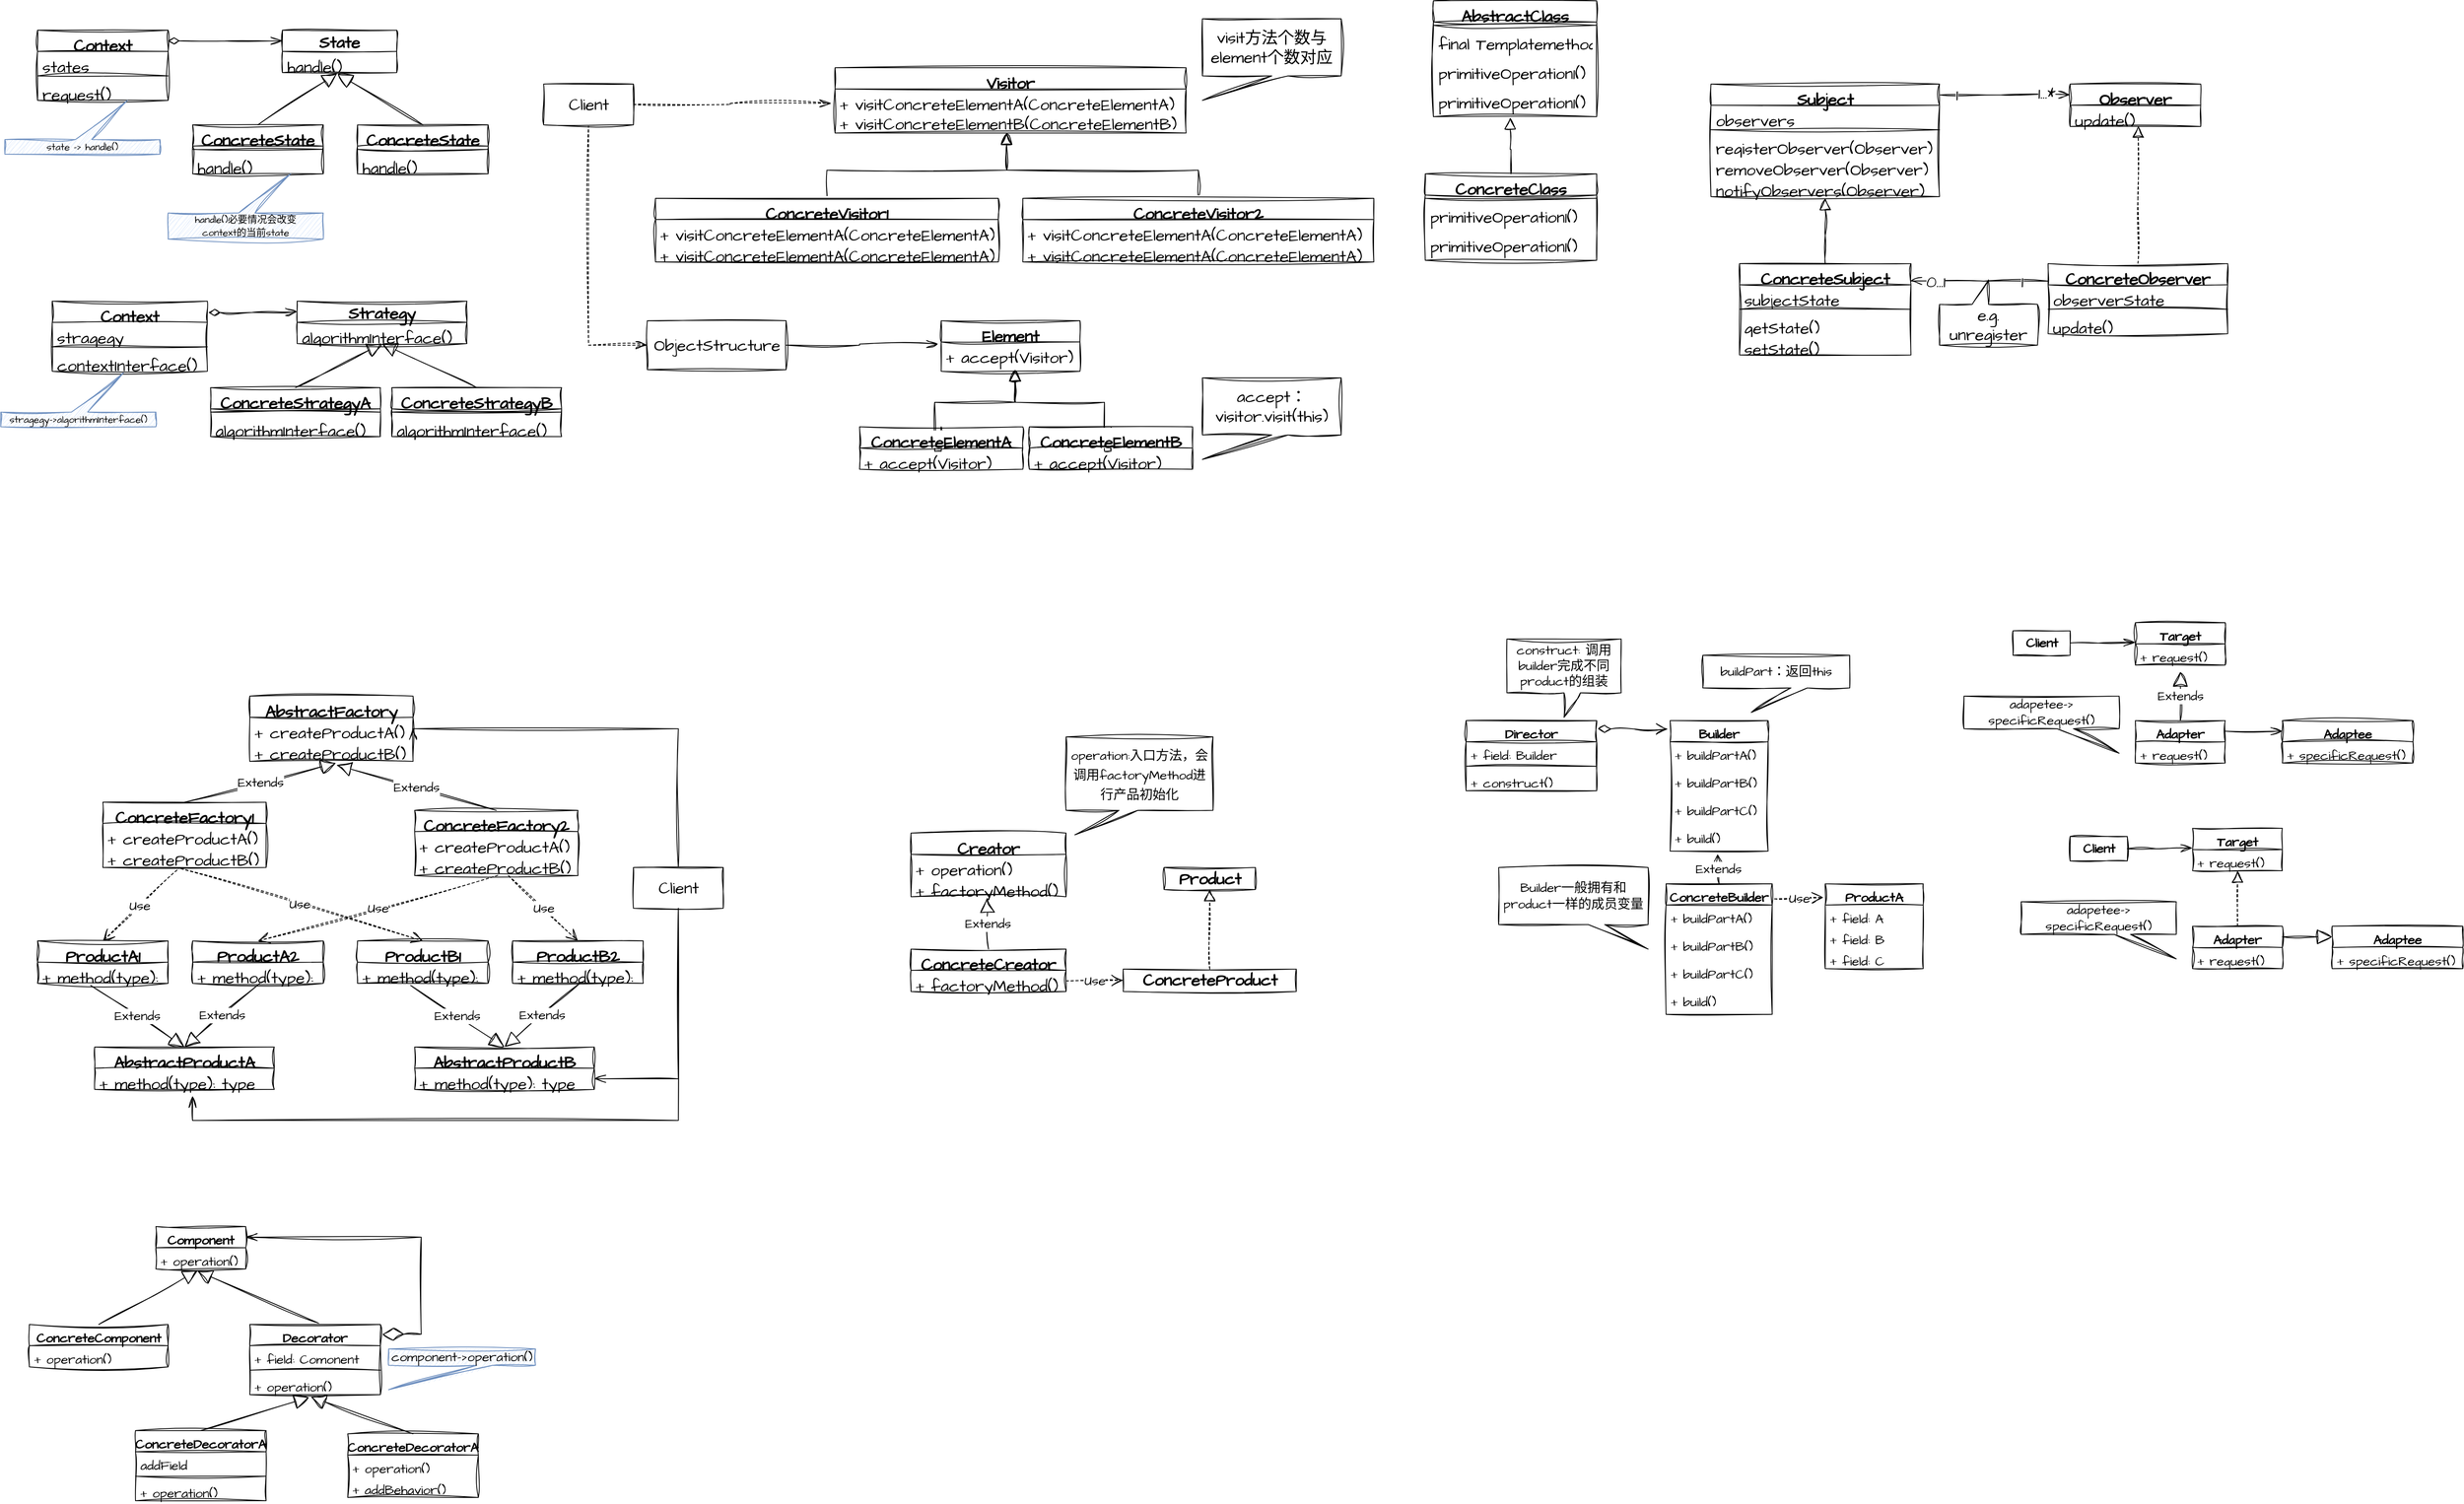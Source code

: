 <mxfile version="20.8.13" type="device"><diagram id="C5RBs43oDa-KdzZeNtuy" name="Page-1"><mxGraphModel dx="2926" dy="821" grid="1" gridSize="10" guides="1" tooltips="1" connect="1" arrows="1" fold="1" page="1" pageScale="1" pageWidth="827" pageHeight="1169" math="0" shadow="0"><root><mxCell id="WIyWlLk6GJQsqaUBKTNV-0"/><mxCell id="WIyWlLk6GJQsqaUBKTNV-1" parent="WIyWlLk6GJQsqaUBKTNV-0"/><mxCell id="xW4gUYIEHqzdf7jLqbhB-71" value="Subject" style="swimlane;fontStyle=1;align=center;verticalAlign=top;childLayout=stackLayout;horizontal=1;startSize=26;horizontalStack=0;resizeParent=1;resizeParentMax=0;resizeLast=0;collapsible=1;marginBottom=0;hachureGap=4;fontFamily=Architects Daughter;fontSource=https%3A%2F%2Ffonts.googleapis.com%2Fcss%3Ffamily%3DArchitects%2BDaughter;fontSize=20;fontColor=#000000;sketch=1;curveFitting=1;jiggle=2;" parent="WIyWlLk6GJQsqaUBKTNV-1" vertex="1"><mxGeometry x="480" y="160" width="280" height="138" as="geometry"/></mxCell><mxCell id="xW4gUYIEHqzdf7jLqbhB-72" value="observers" style="text;strokeColor=none;fillColor=none;align=left;verticalAlign=top;spacingLeft=4;spacingRight=4;overflow=hidden;rotatable=0;points=[[0,0.5],[1,0.5]];portConstraint=eastwest;hachureGap=4;fontFamily=Architects Daughter;fontSource=https%3A%2F%2Ffonts.googleapis.com%2Fcss%3Ffamily%3DArchitects%2BDaughter;fontSize=20;fontColor=#000000;sketch=1;curveFitting=1;jiggle=2;" parent="xW4gUYIEHqzdf7jLqbhB-71" vertex="1"><mxGeometry y="26" width="280" height="26" as="geometry"/></mxCell><mxCell id="xW4gUYIEHqzdf7jLqbhB-73" value="" style="line;strokeWidth=1;fillColor=none;align=left;verticalAlign=middle;spacingTop=-1;spacingLeft=3;spacingRight=3;rotatable=0;labelPosition=right;points=[];portConstraint=eastwest;strokeColor=inherit;hachureGap=4;fontFamily=Architects Daughter;fontSource=https%3A%2F%2Ffonts.googleapis.com%2Fcss%3Ffamily%3DArchitects%2BDaughter;fontSize=20;fontColor=#000000;sketch=1;curveFitting=1;jiggle=2;" parent="xW4gUYIEHqzdf7jLqbhB-71" vertex="1"><mxGeometry y="52" width="280" height="8" as="geometry"/></mxCell><mxCell id="xW4gUYIEHqzdf7jLqbhB-79" value="registerObserver(Observer)" style="text;strokeColor=none;fillColor=none;align=left;verticalAlign=top;spacingLeft=4;spacingRight=4;overflow=hidden;rotatable=0;points=[[0,0.5],[1,0.5]];portConstraint=eastwest;hachureGap=4;fontFamily=Architects Daughter;fontSource=https%3A%2F%2Ffonts.googleapis.com%2Fcss%3Ffamily%3DArchitects%2BDaughter;fontSize=20;fontColor=#000000;sketch=1;curveFitting=1;jiggle=2;" parent="xW4gUYIEHqzdf7jLqbhB-71" vertex="1"><mxGeometry y="60" width="280" height="26" as="geometry"/></mxCell><mxCell id="xW4gUYIEHqzdf7jLqbhB-74" value="removeObserver(Observer)" style="text;strokeColor=none;fillColor=none;align=left;verticalAlign=top;spacingLeft=4;spacingRight=4;overflow=hidden;rotatable=0;points=[[0,0.5],[1,0.5]];portConstraint=eastwest;hachureGap=4;fontFamily=Architects Daughter;fontSource=https%3A%2F%2Ffonts.googleapis.com%2Fcss%3Ffamily%3DArchitects%2BDaughter;fontSize=20;fontColor=#000000;sketch=1;curveFitting=1;jiggle=2;" parent="xW4gUYIEHqzdf7jLqbhB-71" vertex="1"><mxGeometry y="86" width="280" height="26" as="geometry"/></mxCell><mxCell id="xW4gUYIEHqzdf7jLqbhB-90" value="notifyObservers(Observer)" style="text;strokeColor=none;fillColor=none;align=left;verticalAlign=top;spacingLeft=4;spacingRight=4;overflow=hidden;rotatable=0;points=[[0,0.5],[1,0.5]];portConstraint=eastwest;hachureGap=4;fontFamily=Architects Daughter;fontSource=https%3A%2F%2Ffonts.googleapis.com%2Fcss%3Ffamily%3DArchitects%2BDaughter;fontSize=20;fontColor=#000000;sketch=1;curveFitting=1;jiggle=2;" parent="xW4gUYIEHqzdf7jLqbhB-71" vertex="1"><mxGeometry y="112" width="280" height="26" as="geometry"/></mxCell><mxCell id="xW4gUYIEHqzdf7jLqbhB-86" value="Observer" style="swimlane;fontStyle=1;align=center;verticalAlign=top;childLayout=stackLayout;horizontal=1;startSize=26;horizontalStack=0;resizeParent=1;resizeParentMax=0;resizeLast=0;collapsible=1;marginBottom=0;hachureGap=4;fontFamily=Architects Daughter;fontSource=https%3A%2F%2Ffonts.googleapis.com%2Fcss%3Ffamily%3DArchitects%2BDaughter;fontSize=20;sketch=1;curveFitting=1;jiggle=2;" parent="WIyWlLk6GJQsqaUBKTNV-1" vertex="1"><mxGeometry x="920" y="160" width="160" height="52" as="geometry"/></mxCell><mxCell id="xW4gUYIEHqzdf7jLqbhB-89" value="update()" style="text;strokeColor=none;fillColor=none;align=left;verticalAlign=top;spacingLeft=4;spacingRight=4;overflow=hidden;rotatable=0;points=[[0,0.5],[1,0.5]];portConstraint=eastwest;hachureGap=4;fontFamily=Architects Daughter;fontSource=https%3A%2F%2Ffonts.googleapis.com%2Fcss%3Ffamily%3DArchitects%2BDaughter;fontSize=20;sketch=1;curveFitting=1;jiggle=2;" parent="xW4gUYIEHqzdf7jLqbhB-86" vertex="1"><mxGeometry y="26" width="160" height="26" as="geometry"/></mxCell><mxCell id="xW4gUYIEHqzdf7jLqbhB-91" style="edgeStyle=orthogonalEdgeStyle;rounded=0;hachureGap=4;orthogonalLoop=1;jettySize=auto;html=1;exitX=1.003;exitY=0.097;exitDx=0;exitDy=0;entryX=0;entryY=0.25;entryDx=0;entryDy=0;fontFamily=Architects Daughter;fontSource=https%3A%2F%2Ffonts.googleapis.com%2Fcss%3Ffamily%3DArchitects%2BDaughter;fontSize=16;exitPerimeter=0;endArrow=openThin;endFill=0;endSize=12;sketch=1;curveFitting=1;jiggle=2;" parent="WIyWlLk6GJQsqaUBKTNV-1" source="xW4gUYIEHqzdf7jLqbhB-71" target="xW4gUYIEHqzdf7jLqbhB-86" edge="1"><mxGeometry relative="1" as="geometry"/></mxCell><mxCell id="xW4gUYIEHqzdf7jLqbhB-92" value="1" style="edgeLabel;html=1;align=center;verticalAlign=middle;resizable=0;points=[];fontSize=20;fontFamily=Architects Daughter;sketch=1;curveFitting=1;jiggle=2;" parent="xW4gUYIEHqzdf7jLqbhB-91" vertex="1" connectable="0"><mxGeometry x="-0.748" y="1" relative="1" as="geometry"><mxPoint as="offset"/></mxGeometry></mxCell><mxCell id="xW4gUYIEHqzdf7jLqbhB-93" value="1...*" style="edgeLabel;html=1;align=center;verticalAlign=middle;resizable=0;points=[];fontSize=20;fontFamily=Architects Daughter;sketch=1;curveFitting=1;jiggle=2;" parent="xW4gUYIEHqzdf7jLqbhB-91" vertex="1" connectable="0"><mxGeometry x="0.692" y="2" relative="1" as="geometry"><mxPoint x="-5" as="offset"/></mxGeometry></mxCell><mxCell id="xW4gUYIEHqzdf7jLqbhB-99" style="edgeStyle=orthogonalEdgeStyle;rounded=0;hachureGap=4;orthogonalLoop=1;jettySize=auto;html=1;exitX=0.5;exitY=0;exitDx=0;exitDy=0;fontFamily=Architects Daughter;fontSource=https%3A%2F%2Ffonts.googleapis.com%2Fcss%3Ffamily%3DArchitects%2BDaughter;fontSize=16;endArrow=block;endFill=0;endSize=12;sketch=1;curveFitting=1;jiggle=2;" parent="WIyWlLk6GJQsqaUBKTNV-1" source="xW4gUYIEHqzdf7jLqbhB-94" edge="1"><mxGeometry relative="1" as="geometry"><mxPoint x="620" y="300" as="targetPoint"/></mxGeometry></mxCell><mxCell id="xW4gUYIEHqzdf7jLqbhB-94" value="ConcreteSubject" style="swimlane;fontStyle=1;align=center;verticalAlign=top;childLayout=stackLayout;horizontal=1;startSize=26;horizontalStack=0;resizeParent=1;resizeParentMax=0;resizeLast=0;collapsible=1;marginBottom=0;hachureGap=4;fontFamily=Architects Daughter;fontSource=https%3A%2F%2Ffonts.googleapis.com%2Fcss%3Ffamily%3DArchitects%2BDaughter;fontSize=20;sketch=1;curveFitting=1;jiggle=2;" parent="WIyWlLk6GJQsqaUBKTNV-1" vertex="1"><mxGeometry x="515" y="380" width="210" height="112" as="geometry"/></mxCell><mxCell id="xW4gUYIEHqzdf7jLqbhB-95" value="subjectState" style="text;strokeColor=none;fillColor=none;align=left;verticalAlign=top;spacingLeft=4;spacingRight=4;overflow=hidden;rotatable=0;points=[[0,0.5],[1,0.5]];portConstraint=eastwest;hachureGap=4;fontFamily=Architects Daughter;fontSource=https%3A%2F%2Ffonts.googleapis.com%2Fcss%3Ffamily%3DArchitects%2BDaughter;fontSize=20;sketch=1;curveFitting=1;jiggle=2;" parent="xW4gUYIEHqzdf7jLqbhB-94" vertex="1"><mxGeometry y="26" width="210" height="26" as="geometry"/></mxCell><mxCell id="xW4gUYIEHqzdf7jLqbhB-96" value="" style="line;strokeWidth=1;fillColor=none;align=left;verticalAlign=middle;spacingTop=-1;spacingLeft=3;spacingRight=3;rotatable=0;labelPosition=right;points=[];portConstraint=eastwest;strokeColor=inherit;hachureGap=4;fontFamily=Architects Daughter;fontSource=https%3A%2F%2Ffonts.googleapis.com%2Fcss%3Ffamily%3DArchitects%2BDaughter;fontSize=20;sketch=1;curveFitting=1;jiggle=2;" parent="xW4gUYIEHqzdf7jLqbhB-94" vertex="1"><mxGeometry y="52" width="210" height="8" as="geometry"/></mxCell><mxCell id="xW4gUYIEHqzdf7jLqbhB-98" value="getState()&#10;" style="text;strokeColor=none;fillColor=none;align=left;verticalAlign=top;spacingLeft=4;spacingRight=4;overflow=hidden;rotatable=0;points=[[0,0.5],[1,0.5]];portConstraint=eastwest;hachureGap=4;fontFamily=Architects Daughter;fontSource=https%3A%2F%2Ffonts.googleapis.com%2Fcss%3Ffamily%3DArchitects%2BDaughter;fontSize=20;sketch=1;curveFitting=1;jiggle=2;" parent="xW4gUYIEHqzdf7jLqbhB-94" vertex="1"><mxGeometry y="60" width="210" height="26" as="geometry"/></mxCell><mxCell id="xW4gUYIEHqzdf7jLqbhB-97" value="setState()&#10;" style="text;strokeColor=none;fillColor=none;align=left;verticalAlign=top;spacingLeft=4;spacingRight=4;overflow=hidden;rotatable=0;points=[[0,0.5],[1,0.5]];portConstraint=eastwest;hachureGap=4;fontFamily=Architects Daughter;fontSource=https%3A%2F%2Ffonts.googleapis.com%2Fcss%3Ffamily%3DArchitects%2BDaughter;fontSize=20;sketch=1;curveFitting=1;jiggle=2;" parent="xW4gUYIEHqzdf7jLqbhB-94" vertex="1"><mxGeometry y="86" width="210" height="26" as="geometry"/></mxCell><mxCell id="xW4gUYIEHqzdf7jLqbhB-104" style="edgeStyle=orthogonalEdgeStyle;rounded=0;hachureGap=4;orthogonalLoop=1;jettySize=auto;html=1;entryX=0.522;entryY=0.968;entryDx=0;entryDy=0;entryPerimeter=0;fontFamily=Architects Daughter;fontSource=https%3A%2F%2Ffonts.googleapis.com%2Fcss%3Ffamily%3DArchitects%2BDaughter;fontSize=16;endArrow=block;endFill=0;dashed=1;endSize=12;sketch=1;curveFitting=1;jiggle=2;" parent="WIyWlLk6GJQsqaUBKTNV-1" source="xW4gUYIEHqzdf7jLqbhB-100" target="xW4gUYIEHqzdf7jLqbhB-89" edge="1"><mxGeometry relative="1" as="geometry"/></mxCell><mxCell id="xW4gUYIEHqzdf7jLqbhB-106" value="" style="edgeStyle=orthogonalEdgeStyle;rounded=0;hachureGap=4;orthogonalLoop=1;jettySize=auto;html=1;exitX=0;exitY=0.25;exitDx=0;exitDy=0;entryX=0.996;entryY=0.19;entryDx=0;entryDy=0;entryPerimeter=0;fontFamily=Architects Daughter;fontSource=https%3A%2F%2Ffonts.googleapis.com%2Fcss%3Ffamily%3DArchitects%2BDaughter;fontSize=16;endArrow=openThin;endFill=0;endSize=12;sketch=1;curveFitting=1;jiggle=2;" parent="WIyWlLk6GJQsqaUBKTNV-1" source="xW4gUYIEHqzdf7jLqbhB-100" target="xW4gUYIEHqzdf7jLqbhB-94" edge="1"><mxGeometry relative="1" as="geometry"/></mxCell><mxCell id="RXRMFBZHIGAbAfmOHR3F-1" value="0...1" style="edgeLabel;html=1;align=center;verticalAlign=middle;resizable=0;points=[];fontSize=20;fontFamily=Architects Daughter;sketch=1;curveFitting=1;jiggle=2;" parent="xW4gUYIEHqzdf7jLqbhB-106" vertex="1" connectable="0"><mxGeometry x="0.756" relative="1" as="geometry"><mxPoint x="10" as="offset"/></mxGeometry></mxCell><mxCell id="RXRMFBZHIGAbAfmOHR3F-2" value="1" style="edgeLabel;html=1;align=center;verticalAlign=middle;resizable=0;points=[];fontSize=20;fontFamily=Architects Daughter;sketch=1;curveFitting=1;jiggle=2;" parent="xW4gUYIEHqzdf7jLqbhB-106" vertex="1" connectable="0"><mxGeometry x="-0.614" y="1" relative="1" as="geometry"><mxPoint y="-1" as="offset"/></mxGeometry></mxCell><mxCell id="xW4gUYIEHqzdf7jLqbhB-100" value="ConcreteObserver" style="swimlane;fontStyle=1;align=center;verticalAlign=top;childLayout=stackLayout;horizontal=1;startSize=26;horizontalStack=0;resizeParent=1;resizeParentMax=0;resizeLast=0;collapsible=1;marginBottom=0;hachureGap=4;fontFamily=Architects Daughter;fontSource=https%3A%2F%2Ffonts.googleapis.com%2Fcss%3Ffamily%3DArchitects%2BDaughter;fontSize=20;sketch=1;curveFitting=1;jiggle=2;" parent="WIyWlLk6GJQsqaUBKTNV-1" vertex="1"><mxGeometry x="893" y="380" width="220" height="86" as="geometry"/></mxCell><mxCell id="xW4gUYIEHqzdf7jLqbhB-101" value="observerState" style="text;strokeColor=none;fillColor=none;align=left;verticalAlign=top;spacingLeft=4;spacingRight=4;overflow=hidden;rotatable=0;points=[[0,0.5],[1,0.5]];portConstraint=eastwest;hachureGap=4;fontFamily=Architects Daughter;fontSource=https%3A%2F%2Ffonts.googleapis.com%2Fcss%3Ffamily%3DArchitects%2BDaughter;fontSize=20;sketch=1;curveFitting=1;jiggle=2;" parent="xW4gUYIEHqzdf7jLqbhB-100" vertex="1"><mxGeometry y="26" width="220" height="26" as="geometry"/></mxCell><mxCell id="xW4gUYIEHqzdf7jLqbhB-102" value="" style="line;strokeWidth=1;fillColor=none;align=left;verticalAlign=middle;spacingTop=-1;spacingLeft=3;spacingRight=3;rotatable=0;labelPosition=right;points=[];portConstraint=eastwest;strokeColor=inherit;hachureGap=4;fontFamily=Architects Daughter;fontSource=https%3A%2F%2Ffonts.googleapis.com%2Fcss%3Ffamily%3DArchitects%2BDaughter;fontSize=20;sketch=1;curveFitting=1;jiggle=2;" parent="xW4gUYIEHqzdf7jLqbhB-100" vertex="1"><mxGeometry y="52" width="220" height="8" as="geometry"/></mxCell><mxCell id="xW4gUYIEHqzdf7jLqbhB-103" value="update()" style="text;strokeColor=none;fillColor=none;align=left;verticalAlign=top;spacingLeft=4;spacingRight=4;overflow=hidden;rotatable=0;points=[[0,0.5],[1,0.5]];portConstraint=eastwest;hachureGap=4;fontFamily=Architects Daughter;fontSource=https%3A%2F%2Ffonts.googleapis.com%2Fcss%3Ffamily%3DArchitects%2BDaughter;fontSize=20;sketch=1;curveFitting=1;jiggle=2;" parent="xW4gUYIEHqzdf7jLqbhB-100" vertex="1"><mxGeometry y="60" width="220" height="26" as="geometry"/></mxCell><mxCell id="RXRMFBZHIGAbAfmOHR3F-3" value="e.g. unregister" style="shape=callout;whiteSpace=wrap;html=1;perimeter=calloutPerimeter;hachureGap=4;fontFamily=Architects Daughter;fontSource=https%3A%2F%2Ffonts.googleapis.com%2Fcss%3Ffamily%3DArchitects%2BDaughter;fontSize=20;direction=west;sketch=1;curveFitting=1;jiggle=2;" parent="WIyWlLk6GJQsqaUBKTNV-1" vertex="1"><mxGeometry x="760" y="400" width="120" height="80" as="geometry"/></mxCell><mxCell id="jEdb3dJ1x_-_Mv8t-9ob-16" style="edgeStyle=orthogonalEdgeStyle;rounded=0;hachureGap=4;orthogonalLoop=1;jettySize=auto;html=1;exitX=0.998;exitY=0.153;exitDx=0;exitDy=0;entryX=0;entryY=0.25;entryDx=0;entryDy=0;fontFamily=Architects Daughter;fontSource=https%3A%2F%2Ffonts.googleapis.com%2Fcss%3Ffamily%3DArchitects%2BDaughter;fontSize=16;endArrow=openThin;endFill=0;startArrow=diamondThin;startFill=0;endSize=12;startSize=12;sketch=1;curveFitting=1;jiggle=2;exitPerimeter=0;" parent="WIyWlLk6GJQsqaUBKTNV-1" source="jEdb3dJ1x_-_Mv8t-9ob-4" target="jEdb3dJ1x_-_Mv8t-9ob-12" edge="1"><mxGeometry relative="1" as="geometry"/></mxCell><mxCell id="jEdb3dJ1x_-_Mv8t-9ob-4" value="Context" style="swimlane;fontStyle=1;align=center;verticalAlign=top;childLayout=stackLayout;horizontal=1;startSize=26;horizontalStack=0;resizeParent=1;resizeParentMax=0;resizeLast=0;collapsible=1;marginBottom=0;hachureGap=4;fontFamily=Architects Daughter;fontSource=https%3A%2F%2Ffonts.googleapis.com%2Fcss%3Ffamily%3DArchitects%2BDaughter;fontSize=20;sketch=1;curveFitting=1;jiggle=2;" parent="WIyWlLk6GJQsqaUBKTNV-1" vertex="1"><mxGeometry x="-1570" y="94" width="160" height="86" as="geometry"/></mxCell><mxCell id="jEdb3dJ1x_-_Mv8t-9ob-5" value="states" style="text;strokeColor=none;fillColor=none;align=left;verticalAlign=top;spacingLeft=4;spacingRight=4;overflow=hidden;rotatable=0;points=[[0,0.5],[1,0.5]];portConstraint=eastwest;hachureGap=4;fontFamily=Architects Daughter;fontSource=https%3A%2F%2Ffonts.googleapis.com%2Fcss%3Ffamily%3DArchitects%2BDaughter;fontSize=20;sketch=1;curveFitting=1;jiggle=2;" parent="jEdb3dJ1x_-_Mv8t-9ob-4" vertex="1"><mxGeometry y="26" width="160" height="26" as="geometry"/></mxCell><mxCell id="jEdb3dJ1x_-_Mv8t-9ob-6" value="" style="line;strokeWidth=1;fillColor=none;align=left;verticalAlign=middle;spacingTop=-1;spacingLeft=3;spacingRight=3;rotatable=0;labelPosition=right;points=[];portConstraint=eastwest;strokeColor=inherit;hachureGap=4;fontFamily=Architects Daughter;fontSource=https%3A%2F%2Ffonts.googleapis.com%2Fcss%3Ffamily%3DArchitects%2BDaughter;fontSize=20;sketch=1;curveFitting=1;jiggle=2;" parent="jEdb3dJ1x_-_Mv8t-9ob-4" vertex="1"><mxGeometry y="52" width="160" height="8" as="geometry"/></mxCell><mxCell id="jEdb3dJ1x_-_Mv8t-9ob-7" value="request()" style="text;strokeColor=none;fillColor=none;align=left;verticalAlign=top;spacingLeft=4;spacingRight=4;overflow=hidden;rotatable=0;points=[[0,0.5],[1,0.5]];portConstraint=eastwest;hachureGap=4;fontFamily=Architects Daughter;fontSource=https%3A%2F%2Ffonts.googleapis.com%2Fcss%3Ffamily%3DArchitects%2BDaughter;fontSize=20;sketch=1;curveFitting=1;jiggle=2;" parent="jEdb3dJ1x_-_Mv8t-9ob-4" vertex="1"><mxGeometry y="60" width="160" height="26" as="geometry"/></mxCell><mxCell id="jEdb3dJ1x_-_Mv8t-9ob-12" value="State" style="swimlane;fontStyle=1;childLayout=stackLayout;horizontal=1;startSize=26;fillColor=none;horizontalStack=0;resizeParent=1;resizeParentMax=0;resizeLast=0;collapsible=1;marginBottom=0;hachureGap=4;fontFamily=Architects Daughter;fontSource=https%3A%2F%2Ffonts.googleapis.com%2Fcss%3Ffamily%3DArchitects%2BDaughter;fontSize=20;sketch=1;curveFitting=1;jiggle=2;" parent="WIyWlLk6GJQsqaUBKTNV-1" vertex="1"><mxGeometry x="-1270" y="94" width="140" height="52" as="geometry"/></mxCell><mxCell id="jEdb3dJ1x_-_Mv8t-9ob-13" value="handle()" style="text;strokeColor=none;fillColor=none;align=left;verticalAlign=top;spacingLeft=4;spacingRight=4;overflow=hidden;rotatable=0;points=[[0,0.5],[1,0.5]];portConstraint=eastwest;hachureGap=4;fontFamily=Architects Daughter;fontSource=https%3A%2F%2Ffonts.googleapis.com%2Fcss%3Ffamily%3DArchitects%2BDaughter;fontSize=20;sketch=1;curveFitting=1;jiggle=2;" parent="jEdb3dJ1x_-_Mv8t-9ob-12" vertex="1"><mxGeometry y="26" width="140" height="26" as="geometry"/></mxCell><mxCell id="jEdb3dJ1x_-_Mv8t-9ob-17" value="ConcreteState" style="swimlane;fontStyle=1;align=center;verticalAlign=top;childLayout=stackLayout;horizontal=1;startSize=26;horizontalStack=0;resizeParent=1;resizeParentMax=0;resizeLast=0;collapsible=1;marginBottom=0;hachureGap=4;fontFamily=Architects Daughter;fontSource=https%3A%2F%2Ffonts.googleapis.com%2Fcss%3Ffamily%3DArchitects%2BDaughter;fontSize=20;sketch=1;curveFitting=1;jiggle=2;" parent="WIyWlLk6GJQsqaUBKTNV-1" vertex="1"><mxGeometry x="-1380" y="210" width="160" height="60" as="geometry"/></mxCell><mxCell id="jEdb3dJ1x_-_Mv8t-9ob-19" value="" style="line;strokeWidth=1;fillColor=none;align=left;verticalAlign=middle;spacingTop=-1;spacingLeft=3;spacingRight=3;rotatable=0;labelPosition=right;points=[];portConstraint=eastwest;strokeColor=inherit;hachureGap=4;fontFamily=Architects Daughter;fontSource=https%3A%2F%2Ffonts.googleapis.com%2Fcss%3Ffamily%3DArchitects%2BDaughter;fontSize=20;sketch=1;curveFitting=1;jiggle=2;" parent="jEdb3dJ1x_-_Mv8t-9ob-17" vertex="1"><mxGeometry y="26" width="160" height="8" as="geometry"/></mxCell><mxCell id="jEdb3dJ1x_-_Mv8t-9ob-20" value="handle()" style="text;strokeColor=none;fillColor=none;align=left;verticalAlign=top;spacingLeft=4;spacingRight=4;overflow=hidden;rotatable=0;points=[[0,0.5],[1,0.5]];portConstraint=eastwest;hachureGap=4;fontFamily=Architects Daughter;fontSource=https%3A%2F%2Ffonts.googleapis.com%2Fcss%3Ffamily%3DArchitects%2BDaughter;fontSize=20;sketch=1;curveFitting=1;jiggle=2;" parent="jEdb3dJ1x_-_Mv8t-9ob-17" vertex="1"><mxGeometry y="34" width="160" height="26" as="geometry"/></mxCell><mxCell id="jEdb3dJ1x_-_Mv8t-9ob-24" style="edgeStyle=orthogonalEdgeStyle;rounded=0;hachureGap=4;orthogonalLoop=1;jettySize=auto;html=1;exitX=1.007;exitY=0.162;exitDx=0;exitDy=0;entryX=0;entryY=0.25;entryDx=0;entryDy=0;fontFamily=Architects Daughter;fontSource=https%3A%2F%2Ffonts.googleapis.com%2Fcss%3Ffamily%3DArchitects%2BDaughter;fontSize=16;endArrow=openThin;endFill=0;startArrow=diamondThin;startFill=0;endSize=12;startSize=12;exitPerimeter=0;sketch=1;curveFitting=1;jiggle=2;" parent="WIyWlLk6GJQsqaUBKTNV-1" source="jEdb3dJ1x_-_Mv8t-9ob-25" target="jEdb3dJ1x_-_Mv8t-9ob-29" edge="1"><mxGeometry relative="1" as="geometry"/></mxCell><mxCell id="jEdb3dJ1x_-_Mv8t-9ob-25" value="Context" style="swimlane;fontStyle=1;align=center;verticalAlign=top;childLayout=stackLayout;horizontal=1;startSize=26;horizontalStack=0;resizeParent=1;resizeParentMax=0;resizeLast=0;collapsible=1;marginBottom=0;hachureGap=4;fontFamily=Architects Daughter;fontSource=https%3A%2F%2Ffonts.googleapis.com%2Fcss%3Ffamily%3DArchitects%2BDaughter;fontSize=20;sketch=1;curveFitting=1;jiggle=2;" parent="WIyWlLk6GJQsqaUBKTNV-1" vertex="1"><mxGeometry x="-1552" y="426" width="190" height="86" as="geometry"/></mxCell><mxCell id="jEdb3dJ1x_-_Mv8t-9ob-37" value="stragegy" style="text;strokeColor=none;fillColor=none;align=left;verticalAlign=top;spacingLeft=4;spacingRight=4;overflow=hidden;rotatable=0;points=[[0,0.5],[1,0.5]];portConstraint=eastwest;hachureGap=4;fontFamily=Architects Daughter;fontSource=https%3A%2F%2Ffonts.googleapis.com%2Fcss%3Ffamily%3DArchitects%2BDaughter;fontSize=20;sketch=1;curveFitting=1;jiggle=2;" parent="jEdb3dJ1x_-_Mv8t-9ob-25" vertex="1"><mxGeometry y="26" width="190" height="26" as="geometry"/></mxCell><mxCell id="jEdb3dJ1x_-_Mv8t-9ob-27" value="" style="line;strokeWidth=1;fillColor=none;align=left;verticalAlign=middle;spacingTop=-1;spacingLeft=3;spacingRight=3;rotatable=0;labelPosition=right;points=[];portConstraint=eastwest;strokeColor=inherit;hachureGap=4;fontFamily=Architects Daughter;fontSource=https%3A%2F%2Ffonts.googleapis.com%2Fcss%3Ffamily%3DArchitects%2BDaughter;fontSize=20;sketch=1;curveFitting=1;jiggle=2;" parent="jEdb3dJ1x_-_Mv8t-9ob-25" vertex="1"><mxGeometry y="52" width="190" height="8" as="geometry"/></mxCell><mxCell id="jEdb3dJ1x_-_Mv8t-9ob-28" value="contextInterface()" style="text;strokeColor=none;fillColor=none;align=left;verticalAlign=top;spacingLeft=4;spacingRight=4;overflow=hidden;rotatable=0;points=[[0,0.5],[1,0.5]];portConstraint=eastwest;hachureGap=4;fontFamily=Architects Daughter;fontSource=https%3A%2F%2Ffonts.googleapis.com%2Fcss%3Ffamily%3DArchitects%2BDaughter;fontSize=20;sketch=1;curveFitting=1;jiggle=2;" parent="jEdb3dJ1x_-_Mv8t-9ob-25" vertex="1"><mxGeometry y="60" width="190" height="26" as="geometry"/></mxCell><mxCell id="jEdb3dJ1x_-_Mv8t-9ob-29" value="Strategy" style="swimlane;fontStyle=1;childLayout=stackLayout;horizontal=1;startSize=26;fillColor=none;horizontalStack=0;resizeParent=1;resizeParentMax=0;resizeLast=0;collapsible=1;marginBottom=0;hachureGap=4;fontFamily=Architects Daughter;fontSource=https%3A%2F%2Ffonts.googleapis.com%2Fcss%3Ffamily%3DArchitects%2BDaughter;fontSize=20;sketch=1;curveFitting=1;jiggle=2;" parent="WIyWlLk6GJQsqaUBKTNV-1" vertex="1"><mxGeometry x="-1252" y="426" width="208" height="52" as="geometry"/></mxCell><mxCell id="jEdb3dJ1x_-_Mv8t-9ob-30" value="algorithmInterface()" style="text;strokeColor=none;fillColor=none;align=left;verticalAlign=top;spacingLeft=4;spacingRight=4;overflow=hidden;rotatable=0;points=[[0,0.5],[1,0.5]];portConstraint=eastwest;hachureGap=4;fontFamily=Architects Daughter;fontSource=https%3A%2F%2Ffonts.googleapis.com%2Fcss%3Ffamily%3DArchitects%2BDaughter;fontSize=20;sketch=1;curveFitting=1;jiggle=2;" parent="jEdb3dJ1x_-_Mv8t-9ob-29" vertex="1"><mxGeometry y="26" width="208" height="26" as="geometry"/></mxCell><mxCell id="jEdb3dJ1x_-_Mv8t-9ob-32" value="ConcreteStrategyA" style="swimlane;fontStyle=1;align=center;verticalAlign=top;childLayout=stackLayout;horizontal=1;startSize=26;horizontalStack=0;resizeParent=1;resizeParentMax=0;resizeLast=0;collapsible=1;marginBottom=0;hachureGap=4;fontFamily=Architects Daughter;fontSource=https%3A%2F%2Ffonts.googleapis.com%2Fcss%3Ffamily%3DArchitects%2BDaughter;fontSize=20;sketch=1;curveFitting=1;jiggle=2;" parent="WIyWlLk6GJQsqaUBKTNV-1" vertex="1"><mxGeometry x="-1358" y="532" width="208" height="60" as="geometry"/></mxCell><mxCell id="jEdb3dJ1x_-_Mv8t-9ob-34" value="" style="line;strokeWidth=1;fillColor=none;align=left;verticalAlign=middle;spacingTop=-1;spacingLeft=3;spacingRight=3;rotatable=0;labelPosition=right;points=[];portConstraint=eastwest;strokeColor=inherit;hachureGap=4;fontFamily=Architects Daughter;fontSource=https%3A%2F%2Ffonts.googleapis.com%2Fcss%3Ffamily%3DArchitects%2BDaughter;fontSize=20;sketch=1;curveFitting=1;jiggle=2;" parent="jEdb3dJ1x_-_Mv8t-9ob-32" vertex="1"><mxGeometry y="26" width="208" height="8" as="geometry"/></mxCell><mxCell id="jEdb3dJ1x_-_Mv8t-9ob-35" value="algorithmInterface()" style="text;strokeColor=none;fillColor=none;align=left;verticalAlign=top;spacingLeft=4;spacingRight=4;overflow=hidden;rotatable=0;points=[[0,0.5],[1,0.5]];portConstraint=eastwest;hachureGap=4;fontFamily=Architects Daughter;fontSource=https%3A%2F%2Ffonts.googleapis.com%2Fcss%3Ffamily%3DArchitects%2BDaughter;fontSize=20;sketch=1;curveFitting=1;jiggle=2;" parent="jEdb3dJ1x_-_Mv8t-9ob-32" vertex="1"><mxGeometry y="34" width="208" height="26" as="geometry"/></mxCell><mxCell id="jEdb3dJ1x_-_Mv8t-9ob-38" value="AbstractClass" style="swimlane;fontStyle=1;align=center;verticalAlign=top;childLayout=stackLayout;horizontal=1;startSize=26;horizontalStack=0;resizeParent=1;resizeParentMax=0;resizeLast=0;collapsible=1;marginBottom=0;hachureGap=4;fontFamily=Architects Daughter;fontSource=https%3A%2F%2Ffonts.googleapis.com%2Fcss%3Ffamily%3DArchitects%2BDaughter;fontSize=20;sketch=1;curveFitting=1;jiggle=2;" parent="WIyWlLk6GJQsqaUBKTNV-1" vertex="1"><mxGeometry x="140" y="58" width="200" height="142" as="geometry"/></mxCell><mxCell id="jEdb3dJ1x_-_Mv8t-9ob-40" value="" style="line;strokeWidth=1;fillColor=none;align=left;verticalAlign=middle;spacingTop=-1;spacingLeft=3;spacingRight=3;rotatable=0;labelPosition=right;points=[];portConstraint=eastwest;strokeColor=inherit;hachureGap=4;fontFamily=Architects Daughter;fontSource=https%3A%2F%2Ffonts.googleapis.com%2Fcss%3Ffamily%3DArchitects%2BDaughter;fontSize=20;sketch=1;curveFitting=1;jiggle=2;" parent="jEdb3dJ1x_-_Mv8t-9ob-38" vertex="1"><mxGeometry y="26" width="200" height="8" as="geometry"/></mxCell><mxCell id="jEdb3dJ1x_-_Mv8t-9ob-43" value="final Templatemethod()" style="text;strokeColor=none;fillColor=none;align=left;verticalAlign=top;spacingLeft=4;spacingRight=4;overflow=hidden;rotatable=0;points=[[0,0.5],[1,0.5]];portConstraint=eastwest;hachureGap=4;fontFamily=Architects Daughter;fontSource=https%3A%2F%2Ffonts.googleapis.com%2Fcss%3Ffamily%3DArchitects%2BDaughter;fontSize=20;sketch=1;curveFitting=1;jiggle=2;" parent="jEdb3dJ1x_-_Mv8t-9ob-38" vertex="1"><mxGeometry y="34" width="200" height="36" as="geometry"/></mxCell><mxCell id="jEdb3dJ1x_-_Mv8t-9ob-42" value="primitiveOperation1()" style="text;strokeColor=none;fillColor=none;align=left;verticalAlign=top;spacingLeft=4;spacingRight=4;overflow=hidden;rotatable=0;points=[[0,0.5],[1,0.5]];portConstraint=eastwest;hachureGap=4;fontFamily=Architects Daughter;fontSource=https%3A%2F%2Ffonts.googleapis.com%2Fcss%3Ffamily%3DArchitects%2BDaughter;fontSize=20;sketch=1;curveFitting=1;jiggle=2;" parent="jEdb3dJ1x_-_Mv8t-9ob-38" vertex="1"><mxGeometry y="70" width="200" height="36" as="geometry"/></mxCell><mxCell id="jEdb3dJ1x_-_Mv8t-9ob-41" value="primitiveOperation1()" style="text;strokeColor=none;fillColor=none;align=left;verticalAlign=top;spacingLeft=4;spacingRight=4;overflow=hidden;rotatable=0;points=[[0,0.5],[1,0.5]];portConstraint=eastwest;hachureGap=4;fontFamily=Architects Daughter;fontSource=https%3A%2F%2Ffonts.googleapis.com%2Fcss%3Ffamily%3DArchitects%2BDaughter;fontSize=20;sketch=1;curveFitting=1;jiggle=2;" parent="jEdb3dJ1x_-_Mv8t-9ob-38" vertex="1"><mxGeometry y="106" width="200" height="36" as="geometry"/></mxCell><mxCell id="jEdb3dJ1x_-_Mv8t-9ob-49" style="edgeStyle=orthogonalEdgeStyle;rounded=0;hachureGap=4;orthogonalLoop=1;jettySize=auto;html=1;exitX=0.5;exitY=0;exitDx=0;exitDy=0;fontFamily=Architects Daughter;fontSource=https%3A%2F%2Ffonts.googleapis.com%2Fcss%3Ffamily%3DArchitects%2BDaughter;fontSize=16;startArrow=none;startFill=0;endArrow=block;endFill=0;startSize=12;endSize=12;entryX=0.47;entryY=1.028;entryDx=0;entryDy=0;entryPerimeter=0;sketch=1;curveFitting=1;jiggle=2;" parent="WIyWlLk6GJQsqaUBKTNV-1" source="jEdb3dJ1x_-_Mv8t-9ob-44" target="jEdb3dJ1x_-_Mv8t-9ob-41" edge="1"><mxGeometry relative="1" as="geometry"><mxPoint x="189.588" y="250.0" as="targetPoint"/></mxGeometry></mxCell><mxCell id="jEdb3dJ1x_-_Mv8t-9ob-44" value="ConcreteClass" style="swimlane;fontStyle=1;align=center;verticalAlign=top;childLayout=stackLayout;horizontal=1;startSize=26;horizontalStack=0;resizeParent=1;resizeParentMax=0;resizeLast=0;collapsible=1;marginBottom=0;hachureGap=4;fontFamily=Architects Daughter;fontSource=https%3A%2F%2Ffonts.googleapis.com%2Fcss%3Ffamily%3DArchitects%2BDaughter;fontSize=20;sketch=1;curveFitting=1;jiggle=2;" parent="WIyWlLk6GJQsqaUBKTNV-1" vertex="1"><mxGeometry x="130" y="270" width="210" height="106" as="geometry"/></mxCell><mxCell id="jEdb3dJ1x_-_Mv8t-9ob-45" value="" style="line;strokeWidth=1;fillColor=none;align=left;verticalAlign=middle;spacingTop=-1;spacingLeft=3;spacingRight=3;rotatable=0;labelPosition=right;points=[];portConstraint=eastwest;strokeColor=inherit;hachureGap=4;fontFamily=Architects Daughter;fontSource=https%3A%2F%2Ffonts.googleapis.com%2Fcss%3Ffamily%3DArchitects%2BDaughter;fontSize=20;sketch=1;curveFitting=1;jiggle=2;" parent="jEdb3dJ1x_-_Mv8t-9ob-44" vertex="1"><mxGeometry y="26" width="210" height="8" as="geometry"/></mxCell><mxCell id="jEdb3dJ1x_-_Mv8t-9ob-47" value="primitiveOperation1()" style="text;strokeColor=none;fillColor=none;align=left;verticalAlign=top;spacingLeft=4;spacingRight=4;overflow=hidden;rotatable=0;points=[[0,0.5],[1,0.5]];portConstraint=eastwest;hachureGap=4;fontFamily=Architects Daughter;fontSource=https%3A%2F%2Ffonts.googleapis.com%2Fcss%3Ffamily%3DArchitects%2BDaughter;fontSize=20;sketch=1;curveFitting=1;jiggle=2;" parent="jEdb3dJ1x_-_Mv8t-9ob-44" vertex="1"><mxGeometry y="34" width="210" height="36" as="geometry"/></mxCell><mxCell id="jEdb3dJ1x_-_Mv8t-9ob-48" value="primitiveOperation1()" style="text;strokeColor=none;fillColor=none;align=left;verticalAlign=top;spacingLeft=4;spacingRight=4;overflow=hidden;rotatable=0;points=[[0,0.5],[1,0.5]];portConstraint=eastwest;hachureGap=4;fontFamily=Architects Daughter;fontSource=https%3A%2F%2Ffonts.googleapis.com%2Fcss%3Ffamily%3DArchitects%2BDaughter;fontSize=20;sketch=1;curveFitting=1;jiggle=2;" parent="jEdb3dJ1x_-_Mv8t-9ob-44" vertex="1"><mxGeometry y="70" width="210" height="36" as="geometry"/></mxCell><mxCell id="jEdb3dJ1x_-_Mv8t-9ob-50" value="Visitor" style="swimlane;fontStyle=1;align=center;verticalAlign=top;childLayout=stackLayout;horizontal=1;startSize=26;horizontalStack=0;resizeParent=1;resizeParentMax=0;resizeLast=0;collapsible=1;marginBottom=0;hachureGap=4;fontFamily=Architects Daughter;fontSource=https%3A%2F%2Ffonts.googleapis.com%2Fcss%3Ffamily%3DArchitects%2BDaughter;fontSize=20;sketch=1;curveFitting=1;jiggle=2;" parent="WIyWlLk6GJQsqaUBKTNV-1" vertex="1"><mxGeometry x="-593" y="140" width="430" height="80" as="geometry"/></mxCell><mxCell id="jEdb3dJ1x_-_Mv8t-9ob-53" value="+ visitConcreteElementA(ConcreteElementA)" style="text;strokeColor=none;fillColor=none;align=left;verticalAlign=top;spacingLeft=4;spacingRight=4;overflow=hidden;rotatable=0;points=[[0,0.5],[1,0.5]];portConstraint=eastwest;hachureGap=4;fontFamily=Architects Daughter;fontSource=https%3A%2F%2Ffonts.googleapis.com%2Fcss%3Ffamily%3DArchitects%2BDaughter;fontSize=20;sketch=1;curveFitting=1;jiggle=2;" parent="jEdb3dJ1x_-_Mv8t-9ob-50" vertex="1"><mxGeometry y="26" width="430" height="24" as="geometry"/></mxCell><mxCell id="jEdb3dJ1x_-_Mv8t-9ob-85" value="+ visitConcreteElementB(ConcreteElementB)" style="text;strokeColor=none;fillColor=none;align=left;verticalAlign=top;spacingLeft=4;spacingRight=4;overflow=hidden;rotatable=0;points=[[0,0.5],[1,0.5]];portConstraint=eastwest;hachureGap=4;fontFamily=Architects Daughter;fontSource=https%3A%2F%2Ffonts.googleapis.com%2Fcss%3Ffamily%3DArchitects%2BDaughter;fontSize=20;sketch=1;curveFitting=1;jiggle=2;" parent="jEdb3dJ1x_-_Mv8t-9ob-50" vertex="1"><mxGeometry y="50" width="430" height="30" as="geometry"/></mxCell><mxCell id="jEdb3dJ1x_-_Mv8t-9ob-54" value="Element" style="swimlane;fontStyle=1;align=center;verticalAlign=top;childLayout=stackLayout;horizontal=1;startSize=26;horizontalStack=0;resizeParent=1;resizeParentMax=0;resizeLast=0;collapsible=1;marginBottom=0;hachureGap=4;fontFamily=Architects Daughter;fontSource=https%3A%2F%2Ffonts.googleapis.com%2Fcss%3Ffamily%3DArchitects%2BDaughter;fontSize=20;sketch=1;curveFitting=1;jiggle=2;" parent="WIyWlLk6GJQsqaUBKTNV-1" vertex="1"><mxGeometry x="-463" y="450" width="170" height="62" as="geometry"/></mxCell><mxCell id="jEdb3dJ1x_-_Mv8t-9ob-57" value="+ accept(Visitor)" style="text;strokeColor=none;fillColor=none;align=left;verticalAlign=top;spacingLeft=4;spacingRight=4;overflow=hidden;rotatable=0;points=[[0,0.5],[1,0.5]];portConstraint=eastwest;hachureGap=4;fontFamily=Architects Daughter;fontSource=https%3A%2F%2Ffonts.googleapis.com%2Fcss%3Ffamily%3DArchitects%2BDaughter;fontSize=20;sketch=1;curveFitting=1;jiggle=2;" parent="jEdb3dJ1x_-_Mv8t-9ob-54" vertex="1"><mxGeometry y="26" width="170" height="36" as="geometry"/></mxCell><mxCell id="jEdb3dJ1x_-_Mv8t-9ob-67" style="edgeStyle=orthogonalEdgeStyle;rounded=0;hachureGap=4;orthogonalLoop=1;jettySize=auto;html=1;exitX=0.5;exitY=0;exitDx=0;exitDy=0;fontFamily=Architects Daughter;fontSource=https%3A%2F%2Ffonts.googleapis.com%2Fcss%3Ffamily%3DArchitects%2BDaughter;fontSize=16;startArrow=none;startFill=0;endArrow=block;endFill=0;startSize=12;endSize=12;sketch=1;curveFitting=1;jiggle=2;" parent="WIyWlLk6GJQsqaUBKTNV-1" source="jEdb3dJ1x_-_Mv8t-9ob-59" edge="1"><mxGeometry relative="1" as="geometry"><mxPoint x="-373" y="510" as="targetPoint"/><Array as="points"><mxPoint x="-471" y="610"/><mxPoint x="-471" y="550"/><mxPoint x="-373" y="550"/></Array></mxGeometry></mxCell><mxCell id="jEdb3dJ1x_-_Mv8t-9ob-59" value="ConcreteElementA" style="swimlane;fontStyle=1;align=center;verticalAlign=top;childLayout=stackLayout;horizontal=1;startSize=26;horizontalStack=0;resizeParent=1;resizeParentMax=0;resizeLast=0;collapsible=1;marginBottom=0;hachureGap=4;fontFamily=Architects Daughter;fontSource=https%3A%2F%2Ffonts.googleapis.com%2Fcss%3Ffamily%3DArchitects%2BDaughter;fontSize=20;sketch=1;curveFitting=1;jiggle=2;" parent="WIyWlLk6GJQsqaUBKTNV-1" vertex="1"><mxGeometry x="-563" y="580" width="200" height="52" as="geometry"/></mxCell><mxCell id="jEdb3dJ1x_-_Mv8t-9ob-62" value="+ accept(Visitor)" style="text;strokeColor=none;fillColor=none;align=left;verticalAlign=top;spacingLeft=4;spacingRight=4;overflow=hidden;rotatable=0;points=[[0,0.5],[1,0.5]];portConstraint=eastwest;hachureGap=4;fontFamily=Architects Daughter;fontSource=https%3A%2F%2Ffonts.googleapis.com%2Fcss%3Ffamily%3DArchitects%2BDaughter;fontSize=20;sketch=1;curveFitting=1;jiggle=2;" parent="jEdb3dJ1x_-_Mv8t-9ob-59" vertex="1"><mxGeometry y="26" width="200" height="26" as="geometry"/></mxCell><mxCell id="jEdb3dJ1x_-_Mv8t-9ob-100" style="edgeStyle=orthogonalEdgeStyle;rounded=0;hachureGap=4;orthogonalLoop=1;jettySize=auto;html=1;exitX=0.5;exitY=0;exitDx=0;exitDy=0;fontFamily=Architects Daughter;fontSource=https%3A%2F%2Ffonts.googleapis.com%2Fcss%3Ffamily%3DArchitects%2BDaughter;fontSize=16;startArrow=none;startFill=0;endArrow=block;endFill=0;startSize=12;endSize=12;sketch=1;curveFitting=1;jiggle=2;" parent="WIyWlLk6GJQsqaUBKTNV-1" source="jEdb3dJ1x_-_Mv8t-9ob-73" edge="1"><mxGeometry relative="1" as="geometry"><mxPoint x="-372" y="510" as="targetPoint"/><Array as="points"><mxPoint x="-263" y="610"/><mxPoint x="-263" y="550"/><mxPoint x="-372" y="550"/></Array></mxGeometry></mxCell><mxCell id="jEdb3dJ1x_-_Mv8t-9ob-73" value="ConcreteElementB" style="swimlane;fontStyle=1;align=center;verticalAlign=top;childLayout=stackLayout;horizontal=1;startSize=26;horizontalStack=0;resizeParent=1;resizeParentMax=0;resizeLast=0;collapsible=1;marginBottom=0;hachureGap=4;fontFamily=Architects Daughter;fontSource=https%3A%2F%2Ffonts.googleapis.com%2Fcss%3Ffamily%3DArchitects%2BDaughter;fontSize=20;sketch=1;curveFitting=1;jiggle=2;" parent="WIyWlLk6GJQsqaUBKTNV-1" vertex="1"><mxGeometry x="-355" y="580" width="200" height="52" as="geometry"/></mxCell><mxCell id="jEdb3dJ1x_-_Mv8t-9ob-75" value="+ accept(Visitor)" style="text;strokeColor=none;fillColor=none;align=left;verticalAlign=top;spacingLeft=4;spacingRight=4;overflow=hidden;rotatable=0;points=[[0,0.5],[1,0.5]];portConstraint=eastwest;hachureGap=4;fontFamily=Architects Daughter;fontSource=https%3A%2F%2Ffonts.googleapis.com%2Fcss%3Ffamily%3DArchitects%2BDaughter;fontSize=20;sketch=1;curveFitting=1;jiggle=2;" parent="jEdb3dJ1x_-_Mv8t-9ob-73" vertex="1"><mxGeometry y="26" width="200" height="26" as="geometry"/></mxCell><mxCell id="jEdb3dJ1x_-_Mv8t-9ob-88" style="edgeStyle=orthogonalEdgeStyle;rounded=0;hachureGap=4;orthogonalLoop=1;jettySize=auto;html=1;exitX=0.5;exitY=0;exitDx=0;exitDy=0;fontFamily=Architects Daughter;fontSource=https%3A%2F%2Ffonts.googleapis.com%2Fcss%3Ffamily%3DArchitects%2BDaughter;fontSize=16;startArrow=none;startFill=0;endArrow=block;endFill=0;startSize=12;endSize=12;sketch=1;curveFitting=1;jiggle=2;" parent="WIyWlLk6GJQsqaUBKTNV-1" source="jEdb3dJ1x_-_Mv8t-9ob-76" edge="1"><mxGeometry relative="1" as="geometry"><mxPoint x="-383" y="220" as="targetPoint"/></mxGeometry></mxCell><mxCell id="jEdb3dJ1x_-_Mv8t-9ob-76" value="ConcreteVisitor1" style="swimlane;fontStyle=1;align=center;verticalAlign=top;childLayout=stackLayout;horizontal=1;startSize=26;horizontalStack=0;resizeParent=1;resizeParentMax=0;resizeLast=0;collapsible=1;marginBottom=0;hachureGap=4;fontFamily=Architects Daughter;fontSource=https%3A%2F%2Ffonts.googleapis.com%2Fcss%3Ffamily%3DArchitects%2BDaughter;fontSize=20;sketch=1;curveFitting=1;jiggle=2;" parent="WIyWlLk6GJQsqaUBKTNV-1" vertex="1"><mxGeometry x="-813" y="300" width="420" height="78" as="geometry"/></mxCell><mxCell id="jEdb3dJ1x_-_Mv8t-9ob-78" value="+ visitConcreteElementA(ConcreteElementA)" style="text;strokeColor=none;fillColor=none;align=left;verticalAlign=top;spacingLeft=4;spacingRight=4;overflow=hidden;rotatable=0;points=[[0,0.5],[1,0.5]];portConstraint=eastwest;hachureGap=4;fontFamily=Architects Daughter;fontSource=https%3A%2F%2Ffonts.googleapis.com%2Fcss%3Ffamily%3DArchitects%2BDaughter;fontSize=20;sketch=1;curveFitting=1;jiggle=2;" parent="jEdb3dJ1x_-_Mv8t-9ob-76" vertex="1"><mxGeometry y="26" width="420" height="26" as="geometry"/></mxCell><mxCell id="jEdb3dJ1x_-_Mv8t-9ob-83" value="+ visitConcreteElementA(ConcreteElementA)" style="text;strokeColor=none;fillColor=none;align=left;verticalAlign=top;spacingLeft=4;spacingRight=4;overflow=hidden;rotatable=0;points=[[0,0.5],[1,0.5]];portConstraint=eastwest;hachureGap=4;fontFamily=Architects Daughter;fontSource=https%3A%2F%2Ffonts.googleapis.com%2Fcss%3Ffamily%3DArchitects%2BDaughter;fontSize=20;sketch=1;curveFitting=1;jiggle=2;" parent="jEdb3dJ1x_-_Mv8t-9ob-76" vertex="1"><mxGeometry y="52" width="420" height="26" as="geometry"/></mxCell><mxCell id="jEdb3dJ1x_-_Mv8t-9ob-87" style="edgeStyle=orthogonalEdgeStyle;rounded=0;hachureGap=4;orthogonalLoop=1;jettySize=auto;html=1;exitX=0.5;exitY=0;exitDx=0;exitDy=0;fontFamily=Architects Daughter;fontSource=https%3A%2F%2Ffonts.googleapis.com%2Fcss%3Ffamily%3DArchitects%2BDaughter;fontSize=16;startArrow=none;startFill=0;endArrow=block;endFill=0;startSize=12;endSize=12;sketch=1;curveFitting=1;jiggle=2;" parent="WIyWlLk6GJQsqaUBKTNV-1" source="jEdb3dJ1x_-_Mv8t-9ob-79" edge="1"><mxGeometry relative="1" as="geometry"><mxPoint x="-383" y="220" as="targetPoint"/></mxGeometry></mxCell><mxCell id="jEdb3dJ1x_-_Mv8t-9ob-79" value="ConcreteVisitor2" style="swimlane;fontStyle=1;align=center;verticalAlign=top;childLayout=stackLayout;horizontal=1;startSize=26;horizontalStack=0;resizeParent=1;resizeParentMax=0;resizeLast=0;collapsible=1;marginBottom=0;hachureGap=4;fontFamily=Architects Daughter;fontSource=https%3A%2F%2Ffonts.googleapis.com%2Fcss%3Ffamily%3DArchitects%2BDaughter;fontSize=20;sketch=1;curveFitting=1;jiggle=2;" parent="WIyWlLk6GJQsqaUBKTNV-1" vertex="1"><mxGeometry x="-363" y="300" width="430" height="78" as="geometry"/></mxCell><mxCell id="jEdb3dJ1x_-_Mv8t-9ob-81" value="+ visitConcreteElementA(ConcreteElementA)" style="text;strokeColor=none;fillColor=none;align=left;verticalAlign=top;spacingLeft=4;spacingRight=4;overflow=hidden;rotatable=0;points=[[0,0.5],[1,0.5]];portConstraint=eastwest;hachureGap=4;fontFamily=Architects Daughter;fontSource=https%3A%2F%2Ffonts.googleapis.com%2Fcss%3Ffamily%3DArchitects%2BDaughter;fontSize=20;sketch=1;curveFitting=1;jiggle=2;" parent="jEdb3dJ1x_-_Mv8t-9ob-79" vertex="1"><mxGeometry y="26" width="430" height="26" as="geometry"/></mxCell><mxCell id="jEdb3dJ1x_-_Mv8t-9ob-84" value="+ visitConcreteElementA(ConcreteElementA)" style="text;strokeColor=none;fillColor=none;align=left;verticalAlign=top;spacingLeft=4;spacingRight=4;overflow=hidden;rotatable=0;points=[[0,0.5],[1,0.5]];portConstraint=eastwest;hachureGap=4;fontFamily=Architects Daughter;fontSource=https%3A%2F%2Ffonts.googleapis.com%2Fcss%3Ffamily%3DArchitects%2BDaughter;fontSize=20;sketch=1;curveFitting=1;jiggle=2;" parent="jEdb3dJ1x_-_Mv8t-9ob-79" vertex="1"><mxGeometry y="52" width="430" height="26" as="geometry"/></mxCell><mxCell id="jEdb3dJ1x_-_Mv8t-9ob-90" value="visit方法个数与element个数对应" style="shape=callout;whiteSpace=wrap;html=1;perimeter=calloutPerimeter;hachureGap=4;fontFamily=Architects Daughter;fontSource=https%3A%2F%2Ffonts.googleapis.com%2Fcss%3Ffamily%3DArchitects%2BDaughter;fontSize=20;position2=0;sketch=1;curveFitting=1;jiggle=2;" parent="WIyWlLk6GJQsqaUBKTNV-1" vertex="1"><mxGeometry x="-143" y="80" width="170" height="100" as="geometry"/></mxCell><mxCell id="jEdb3dJ1x_-_Mv8t-9ob-92" style="edgeStyle=orthogonalEdgeStyle;rounded=0;hachureGap=4;orthogonalLoop=1;jettySize=auto;html=1;exitX=1;exitY=0.5;exitDx=0;exitDy=0;entryX=-0.011;entryY=-0.211;entryDx=0;entryDy=0;entryPerimeter=0;fontFamily=Architects Daughter;fontSource=https%3A%2F%2Ffonts.googleapis.com%2Fcss%3Ffamily%3DArchitects%2BDaughter;fontSize=16;startArrow=none;startFill=0;endArrow=openThin;endFill=0;startSize=12;endSize=12;dashed=1;sketch=1;curveFitting=1;jiggle=2;" parent="WIyWlLk6GJQsqaUBKTNV-1" source="jEdb3dJ1x_-_Mv8t-9ob-91" target="jEdb3dJ1x_-_Mv8t-9ob-85" edge="1"><mxGeometry relative="1" as="geometry"/></mxCell><mxCell id="jEdb3dJ1x_-_Mv8t-9ob-93" style="edgeStyle=orthogonalEdgeStyle;rounded=0;hachureGap=4;orthogonalLoop=1;jettySize=auto;html=1;exitX=0.5;exitY=1;exitDx=0;exitDy=0;fontFamily=Architects Daughter;fontSource=https%3A%2F%2Ffonts.googleapis.com%2Fcss%3Ffamily%3DArchitects%2BDaughter;fontSize=16;startArrow=none;startFill=0;endArrow=openThin;endFill=0;startSize=12;endSize=12;dashed=1;entryX=0;entryY=0.5;entryDx=0;entryDy=0;sketch=1;curveFitting=1;jiggle=2;" parent="WIyWlLk6GJQsqaUBKTNV-1" source="jEdb3dJ1x_-_Mv8t-9ob-91" target="jEdb3dJ1x_-_Mv8t-9ob-94" edge="1"><mxGeometry relative="1" as="geometry"><mxPoint x="-895" y="490" as="targetPoint"/></mxGeometry></mxCell><mxCell id="jEdb3dJ1x_-_Mv8t-9ob-91" value="Client" style="html=1;hachureGap=4;fontFamily=Architects Daughter;fontSource=https%3A%2F%2Ffonts.googleapis.com%2Fcss%3Ffamily%3DArchitects%2BDaughter;fontSize=20;sketch=1;curveFitting=1;jiggle=2;" parent="WIyWlLk6GJQsqaUBKTNV-1" vertex="1"><mxGeometry x="-950" y="160" width="110" height="50" as="geometry"/></mxCell><mxCell id="jEdb3dJ1x_-_Mv8t-9ob-95" style="edgeStyle=orthogonalEdgeStyle;rounded=0;hachureGap=4;orthogonalLoop=1;jettySize=auto;html=1;exitX=1;exitY=0.5;exitDx=0;exitDy=0;entryX=-0.022;entryY=0.071;entryDx=0;entryDy=0;entryPerimeter=0;fontFamily=Architects Daughter;fontSource=https%3A%2F%2Ffonts.googleapis.com%2Fcss%3Ffamily%3DArchitects%2BDaughter;fontSize=16;startArrow=none;startFill=0;endArrow=openThin;endFill=0;startSize=12;endSize=12;sketch=1;curveFitting=1;jiggle=2;" parent="WIyWlLk6GJQsqaUBKTNV-1" source="jEdb3dJ1x_-_Mv8t-9ob-94" target="jEdb3dJ1x_-_Mv8t-9ob-57" edge="1"><mxGeometry relative="1" as="geometry"/></mxCell><mxCell id="jEdb3dJ1x_-_Mv8t-9ob-94" value="ObjectStructure" style="html=1;hachureGap=4;fontFamily=Architects Daughter;fontSource=https%3A%2F%2Ffonts.googleapis.com%2Fcss%3Ffamily%3DArchitects%2BDaughter;fontSize=20;sketch=1;curveFitting=1;jiggle=2;" parent="WIyWlLk6GJQsqaUBKTNV-1" vertex="1"><mxGeometry x="-823" y="450" width="170" height="60" as="geometry"/></mxCell><mxCell id="jEdb3dJ1x_-_Mv8t-9ob-103" value="accept：&lt;br&gt;visitor.visit(this)" style="shape=callout;whiteSpace=wrap;html=1;perimeter=calloutPerimeter;hachureGap=4;fontFamily=Architects Daughter;fontSource=https%3A%2F%2Ffonts.googleapis.com%2Fcss%3Ffamily%3DArchitects%2BDaughter;fontSize=20;position2=0;sketch=1;curveFitting=1;jiggle=2;" parent="WIyWlLk6GJQsqaUBKTNV-1" vertex="1"><mxGeometry x="-143" y="520" width="170" height="100" as="geometry"/></mxCell><mxCell id="jEdb3dJ1x_-_Mv8t-9ob-105" value="AbstractFactory" style="swimlane;fontStyle=1;align=center;verticalAlign=top;childLayout=stackLayout;horizontal=1;startSize=26;horizontalStack=0;resizeParent=1;resizeParentMax=0;resizeLast=0;collapsible=1;marginBottom=0;hachureGap=4;fontFamily=Architects Daughter;fontSource=https%3A%2F%2Ffonts.googleapis.com%2Fcss%3Ffamily%3DArchitects%2BDaughter;fontSize=20;sketch=1;curveFitting=1;jiggle=2;" parent="WIyWlLk6GJQsqaUBKTNV-1" vertex="1"><mxGeometry x="-1310" y="910" width="200" height="80" as="geometry"/></mxCell><mxCell id="jEdb3dJ1x_-_Mv8t-9ob-108" value="+ createProductA()" style="text;strokeColor=none;fillColor=none;align=left;verticalAlign=top;spacingLeft=4;spacingRight=4;overflow=hidden;rotatable=0;points=[[0,0.5],[1,0.5]];portConstraint=eastwest;hachureGap=4;fontFamily=Architects Daughter;fontSource=https%3A%2F%2Ffonts.googleapis.com%2Fcss%3Ffamily%3DArchitects%2BDaughter;fontSize=20;sketch=1;curveFitting=1;jiggle=2;" parent="jEdb3dJ1x_-_Mv8t-9ob-105" vertex="1"><mxGeometry y="26" width="200" height="26" as="geometry"/></mxCell><mxCell id="jEdb3dJ1x_-_Mv8t-9ob-110" value="+ createProductB()" style="text;strokeColor=none;fillColor=none;align=left;verticalAlign=top;spacingLeft=4;spacingRight=4;overflow=hidden;rotatable=0;points=[[0,0.5],[1,0.5]];portConstraint=eastwest;hachureGap=4;fontFamily=Architects Daughter;fontSource=https%3A%2F%2Ffonts.googleapis.com%2Fcss%3Ffamily%3DArchitects%2BDaughter;fontSize=20;sketch=1;curveFitting=1;jiggle=2;" parent="jEdb3dJ1x_-_Mv8t-9ob-105" vertex="1"><mxGeometry y="52" width="200" height="28" as="geometry"/></mxCell><mxCell id="jEdb3dJ1x_-_Mv8t-9ob-116" value="ConcreteFactory1" style="swimlane;fontStyle=1;align=center;verticalAlign=top;childLayout=stackLayout;horizontal=1;startSize=26;horizontalStack=0;resizeParent=1;resizeParentMax=0;resizeLast=0;collapsible=1;marginBottom=0;hachureGap=4;fontFamily=Architects Daughter;fontSource=https%3A%2F%2Ffonts.googleapis.com%2Fcss%3Ffamily%3DArchitects%2BDaughter;fontSize=20;sketch=1;curveFitting=1;jiggle=2;" parent="WIyWlLk6GJQsqaUBKTNV-1" vertex="1"><mxGeometry x="-1490" y="1040" width="200" height="80" as="geometry"/></mxCell><mxCell id="jEdb3dJ1x_-_Mv8t-9ob-117" value="+ createProductA()" style="text;strokeColor=none;fillColor=none;align=left;verticalAlign=top;spacingLeft=4;spacingRight=4;overflow=hidden;rotatable=0;points=[[0,0.5],[1,0.5]];portConstraint=eastwest;hachureGap=4;fontFamily=Architects Daughter;fontSource=https%3A%2F%2Ffonts.googleapis.com%2Fcss%3Ffamily%3DArchitects%2BDaughter;fontSize=20;sketch=1;curveFitting=1;jiggle=2;" parent="jEdb3dJ1x_-_Mv8t-9ob-116" vertex="1"><mxGeometry y="26" width="200" height="26" as="geometry"/></mxCell><mxCell id="jEdb3dJ1x_-_Mv8t-9ob-118" value="+ createProductB()" style="text;strokeColor=none;fillColor=none;align=left;verticalAlign=top;spacingLeft=4;spacingRight=4;overflow=hidden;rotatable=0;points=[[0,0.5],[1,0.5]];portConstraint=eastwest;hachureGap=4;fontFamily=Architects Daughter;fontSource=https%3A%2F%2Ffonts.googleapis.com%2Fcss%3Ffamily%3DArchitects%2BDaughter;fontSize=20;sketch=1;curveFitting=1;jiggle=2;" parent="jEdb3dJ1x_-_Mv8t-9ob-116" vertex="1"><mxGeometry y="52" width="200" height="28" as="geometry"/></mxCell><mxCell id="jEdb3dJ1x_-_Mv8t-9ob-119" value="ConcreteFactory2" style="swimlane;fontStyle=1;align=center;verticalAlign=top;childLayout=stackLayout;horizontal=1;startSize=26;horizontalStack=0;resizeParent=1;resizeParentMax=0;resizeLast=0;collapsible=1;marginBottom=0;hachureGap=4;fontFamily=Architects Daughter;fontSource=https%3A%2F%2Ffonts.googleapis.com%2Fcss%3Ffamily%3DArchitects%2BDaughter;fontSize=20;sketch=1;curveFitting=1;jiggle=2;" parent="WIyWlLk6GJQsqaUBKTNV-1" vertex="1"><mxGeometry x="-1108" y="1050" width="200" height="80" as="geometry"/></mxCell><mxCell id="jEdb3dJ1x_-_Mv8t-9ob-120" value="+ createProductA()" style="text;strokeColor=none;fillColor=none;align=left;verticalAlign=top;spacingLeft=4;spacingRight=4;overflow=hidden;rotatable=0;points=[[0,0.5],[1,0.5]];portConstraint=eastwest;hachureGap=4;fontFamily=Architects Daughter;fontSource=https%3A%2F%2Ffonts.googleapis.com%2Fcss%3Ffamily%3DArchitects%2BDaughter;fontSize=20;sketch=1;curveFitting=1;jiggle=2;" parent="jEdb3dJ1x_-_Mv8t-9ob-119" vertex="1"><mxGeometry y="26" width="200" height="26" as="geometry"/></mxCell><mxCell id="jEdb3dJ1x_-_Mv8t-9ob-121" value="+ createProductB()" style="text;strokeColor=none;fillColor=none;align=left;verticalAlign=top;spacingLeft=4;spacingRight=4;overflow=hidden;rotatable=0;points=[[0,0.5],[1,0.5]];portConstraint=eastwest;hachureGap=4;fontFamily=Architects Daughter;fontSource=https%3A%2F%2Ffonts.googleapis.com%2Fcss%3Ffamily%3DArchitects%2BDaughter;fontSize=20;sketch=1;curveFitting=1;jiggle=2;" parent="jEdb3dJ1x_-_Mv8t-9ob-119" vertex="1"><mxGeometry y="52" width="200" height="28" as="geometry"/></mxCell><mxCell id="jEdb3dJ1x_-_Mv8t-9ob-123" value="Extends" style="endArrow=block;endSize=16;endFill=0;html=1;rounded=0;hachureGap=4;fontFamily=Architects Daughter;fontSource=https%3A%2F%2Ffonts.googleapis.com%2Fcss%3Ffamily%3DArchitects%2BDaughter;fontSize=16;entryX=0.528;entryY=1.071;entryDx=0;entryDy=0;entryPerimeter=0;exitX=0.5;exitY=0;exitDx=0;exitDy=0;sketch=1;curveFitting=1;jiggle=2;" parent="WIyWlLk6GJQsqaUBKTNV-1" source="jEdb3dJ1x_-_Mv8t-9ob-116" target="jEdb3dJ1x_-_Mv8t-9ob-110" edge="1"><mxGeometry width="160" relative="1" as="geometry"><mxPoint x="-1330" y="1200" as="sourcePoint"/><mxPoint x="-1170" y="1200" as="targetPoint"/></mxGeometry></mxCell><mxCell id="jEdb3dJ1x_-_Mv8t-9ob-124" value="Extends" style="endArrow=block;endSize=16;endFill=0;html=1;rounded=0;hachureGap=4;fontFamily=Architects Daughter;fontSource=https%3A%2F%2Ffonts.googleapis.com%2Fcss%3Ffamily%3DArchitects%2BDaughter;fontSize=16;exitX=0.5;exitY=0;exitDx=0;exitDy=0;entryX=0.531;entryY=1.161;entryDx=0;entryDy=0;entryPerimeter=0;sketch=1;curveFitting=1;jiggle=2;" parent="WIyWlLk6GJQsqaUBKTNV-1" source="jEdb3dJ1x_-_Mv8t-9ob-119" target="jEdb3dJ1x_-_Mv8t-9ob-110" edge="1"><mxGeometry width="160" relative="1" as="geometry"><mxPoint x="-1260" y="1190" as="sourcePoint"/><mxPoint x="-1250" y="1000" as="targetPoint"/></mxGeometry></mxCell><mxCell id="jEdb3dJ1x_-_Mv8t-9ob-125" value="AbstractProductA" style="swimlane;fontStyle=1;align=center;verticalAlign=top;childLayout=stackLayout;horizontal=1;startSize=26;horizontalStack=0;resizeParent=1;resizeParentMax=0;resizeLast=0;collapsible=1;marginBottom=0;hachureGap=4;fontFamily=Architects Daughter;fontSource=https%3A%2F%2Ffonts.googleapis.com%2Fcss%3Ffamily%3DArchitects%2BDaughter;fontSize=20;sketch=1;curveFitting=1;jiggle=2;" parent="WIyWlLk6GJQsqaUBKTNV-1" vertex="1"><mxGeometry x="-1500" y="1340" width="220" height="52" as="geometry"/></mxCell><mxCell id="jEdb3dJ1x_-_Mv8t-9ob-128" value="+ method(type): type" style="text;strokeColor=none;fillColor=none;align=left;verticalAlign=top;spacingLeft=4;spacingRight=4;overflow=hidden;rotatable=0;points=[[0,0.5],[1,0.5]];portConstraint=eastwest;hachureGap=4;fontFamily=Architects Daughter;fontSource=https%3A%2F%2Ffonts.googleapis.com%2Fcss%3Ffamily%3DArchitects%2BDaughter;fontSize=20;sketch=1;curveFitting=1;jiggle=2;" parent="jEdb3dJ1x_-_Mv8t-9ob-125" vertex="1"><mxGeometry y="26" width="220" height="26" as="geometry"/></mxCell><mxCell id="jEdb3dJ1x_-_Mv8t-9ob-129" value="ProductA1" style="swimlane;fontStyle=1;align=center;verticalAlign=top;childLayout=stackLayout;horizontal=1;startSize=26;horizontalStack=0;resizeParent=1;resizeParentMax=0;resizeLast=0;collapsible=1;marginBottom=0;hachureGap=4;fontFamily=Architects Daughter;fontSource=https%3A%2F%2Ffonts.googleapis.com%2Fcss%3Ffamily%3DArchitects%2BDaughter;fontSize=20;sketch=1;curveFitting=1;jiggle=2;" parent="WIyWlLk6GJQsqaUBKTNV-1" vertex="1"><mxGeometry x="-1570" y="1210" width="160" height="52" as="geometry"/></mxCell><mxCell id="jEdb3dJ1x_-_Mv8t-9ob-130" value="+ method(type): type" style="text;strokeColor=none;fillColor=none;align=left;verticalAlign=top;spacingLeft=4;spacingRight=4;overflow=hidden;rotatable=0;points=[[0,0.5],[1,0.5]];portConstraint=eastwest;hachureGap=4;fontFamily=Architects Daughter;fontSource=https%3A%2F%2Ffonts.googleapis.com%2Fcss%3Ffamily%3DArchitects%2BDaughter;fontSize=20;sketch=1;curveFitting=1;jiggle=2;" parent="jEdb3dJ1x_-_Mv8t-9ob-129" vertex="1"><mxGeometry y="26" width="160" height="26" as="geometry"/></mxCell><mxCell id="jEdb3dJ1x_-_Mv8t-9ob-132" value="ProductA2" style="swimlane;fontStyle=1;align=center;verticalAlign=top;childLayout=stackLayout;horizontal=1;startSize=26;horizontalStack=0;resizeParent=1;resizeParentMax=0;resizeLast=0;collapsible=1;marginBottom=0;hachureGap=4;fontFamily=Architects Daughter;fontSource=https%3A%2F%2Ffonts.googleapis.com%2Fcss%3Ffamily%3DArchitects%2BDaughter;fontSize=20;sketch=1;curveFitting=1;jiggle=2;" parent="WIyWlLk6GJQsqaUBKTNV-1" vertex="1"><mxGeometry x="-1380" y="1210" width="160" height="52" as="geometry"/></mxCell><mxCell id="jEdb3dJ1x_-_Mv8t-9ob-133" value="+ method(type): type" style="text;strokeColor=none;fillColor=none;align=left;verticalAlign=top;spacingLeft=4;spacingRight=4;overflow=hidden;rotatable=0;points=[[0,0.5],[1,0.5]];portConstraint=eastwest;hachureGap=4;fontFamily=Architects Daughter;fontSource=https%3A%2F%2Ffonts.googleapis.com%2Fcss%3Ffamily%3DArchitects%2BDaughter;fontSize=20;sketch=1;curveFitting=1;jiggle=2;" parent="jEdb3dJ1x_-_Mv8t-9ob-132" vertex="1"><mxGeometry y="26" width="160" height="26" as="geometry"/></mxCell><mxCell id="jEdb3dJ1x_-_Mv8t-9ob-134" value="Extends" style="endArrow=block;endSize=16;endFill=0;html=1;rounded=0;hachureGap=4;fontFamily=Architects Daughter;fontSource=https%3A%2F%2Ffonts.googleapis.com%2Fcss%3Ffamily%3DArchitects%2BDaughter;fontSize=16;entryX=0.5;entryY=0;entryDx=0;entryDy=0;exitX=0.407;exitY=1.098;exitDx=0;exitDy=0;exitPerimeter=0;sketch=1;curveFitting=1;jiggle=2;" parent="WIyWlLk6GJQsqaUBKTNV-1" source="jEdb3dJ1x_-_Mv8t-9ob-130" target="jEdb3dJ1x_-_Mv8t-9ob-125" edge="1"><mxGeometry width="160" relative="1" as="geometry"><mxPoint x="-1500" y="1328.01" as="sourcePoint"/><mxPoint x="-1364.4" y="1279.998" as="targetPoint"/></mxGeometry></mxCell><mxCell id="jEdb3dJ1x_-_Mv8t-9ob-135" value="Extends" style="endArrow=block;endSize=16;endFill=0;html=1;rounded=0;hachureGap=4;fontFamily=Architects Daughter;fontSource=https%3A%2F%2Ffonts.googleapis.com%2Fcss%3Ffamily%3DArchitects%2BDaughter;fontSize=16;entryX=0.5;entryY=0;entryDx=0;entryDy=0;exitX=0.513;exitY=1.004;exitDx=0;exitDy=0;exitPerimeter=0;sketch=1;curveFitting=1;jiggle=2;" parent="WIyWlLk6GJQsqaUBKTNV-1" source="jEdb3dJ1x_-_Mv8t-9ob-133" target="jEdb3dJ1x_-_Mv8t-9ob-125" edge="1"><mxGeometry width="160" relative="1" as="geometry"><mxPoint x="-1230" y="1289.998" as="sourcePoint"/><mxPoint x="-1075.12" y="1365.45" as="targetPoint"/></mxGeometry></mxCell><mxCell id="jEdb3dJ1x_-_Mv8t-9ob-136" value="AbstractProductB" style="swimlane;fontStyle=1;align=center;verticalAlign=top;childLayout=stackLayout;horizontal=1;startSize=26;horizontalStack=0;resizeParent=1;resizeParentMax=0;resizeLast=0;collapsible=1;marginBottom=0;hachureGap=4;fontFamily=Architects Daughter;fontSource=https%3A%2F%2Ffonts.googleapis.com%2Fcss%3Ffamily%3DArchitects%2BDaughter;fontSize=20;sketch=1;curveFitting=1;jiggle=2;" parent="WIyWlLk6GJQsqaUBKTNV-1" vertex="1"><mxGeometry x="-1108" y="1340" width="220" height="52" as="geometry"/></mxCell><mxCell id="jEdb3dJ1x_-_Mv8t-9ob-137" value="+ method(type): type" style="text;strokeColor=none;fillColor=none;align=left;verticalAlign=top;spacingLeft=4;spacingRight=4;overflow=hidden;rotatable=0;points=[[0,0.5],[1,0.5]];portConstraint=eastwest;hachureGap=4;fontFamily=Architects Daughter;fontSource=https%3A%2F%2Ffonts.googleapis.com%2Fcss%3Ffamily%3DArchitects%2BDaughter;fontSize=20;sketch=1;curveFitting=1;jiggle=2;" parent="jEdb3dJ1x_-_Mv8t-9ob-136" vertex="1"><mxGeometry y="26" width="220" height="26" as="geometry"/></mxCell><mxCell id="jEdb3dJ1x_-_Mv8t-9ob-138" value="ProductB1" style="swimlane;fontStyle=1;align=center;verticalAlign=top;childLayout=stackLayout;horizontal=1;startSize=26;horizontalStack=0;resizeParent=1;resizeParentMax=0;resizeLast=0;collapsible=1;marginBottom=0;hachureGap=4;fontFamily=Architects Daughter;fontSource=https%3A%2F%2Ffonts.googleapis.com%2Fcss%3Ffamily%3DArchitects%2BDaughter;fontSize=20;sketch=1;curveFitting=1;jiggle=2;" parent="WIyWlLk6GJQsqaUBKTNV-1" vertex="1"><mxGeometry x="-1178" y="1210" width="160" height="52" as="geometry"/></mxCell><mxCell id="jEdb3dJ1x_-_Mv8t-9ob-139" value="+ method(type): type" style="text;strokeColor=none;fillColor=none;align=left;verticalAlign=top;spacingLeft=4;spacingRight=4;overflow=hidden;rotatable=0;points=[[0,0.5],[1,0.5]];portConstraint=eastwest;hachureGap=4;fontFamily=Architects Daughter;fontSource=https%3A%2F%2Ffonts.googleapis.com%2Fcss%3Ffamily%3DArchitects%2BDaughter;fontSize=20;sketch=1;curveFitting=1;jiggle=2;" parent="jEdb3dJ1x_-_Mv8t-9ob-138" vertex="1"><mxGeometry y="26" width="160" height="26" as="geometry"/></mxCell><mxCell id="jEdb3dJ1x_-_Mv8t-9ob-140" value="ProductB2" style="swimlane;fontStyle=1;align=center;verticalAlign=top;childLayout=stackLayout;horizontal=1;startSize=26;horizontalStack=0;resizeParent=1;resizeParentMax=0;resizeLast=0;collapsible=1;marginBottom=0;hachureGap=4;fontFamily=Architects Daughter;fontSource=https%3A%2F%2Ffonts.googleapis.com%2Fcss%3Ffamily%3DArchitects%2BDaughter;fontSize=20;sketch=1;curveFitting=1;jiggle=2;" parent="WIyWlLk6GJQsqaUBKTNV-1" vertex="1"><mxGeometry x="-988" y="1210" width="160" height="52" as="geometry"/></mxCell><mxCell id="jEdb3dJ1x_-_Mv8t-9ob-141" value="+ method(type): type" style="text;strokeColor=none;fillColor=none;align=left;verticalAlign=top;spacingLeft=4;spacingRight=4;overflow=hidden;rotatable=0;points=[[0,0.5],[1,0.5]];portConstraint=eastwest;hachureGap=4;fontFamily=Architects Daughter;fontSource=https%3A%2F%2Ffonts.googleapis.com%2Fcss%3Ffamily%3DArchitects%2BDaughter;fontSize=20;sketch=1;curveFitting=1;jiggle=2;" parent="jEdb3dJ1x_-_Mv8t-9ob-140" vertex="1"><mxGeometry y="26" width="160" height="26" as="geometry"/></mxCell><mxCell id="jEdb3dJ1x_-_Mv8t-9ob-142" value="Extends" style="endArrow=block;endSize=16;endFill=0;html=1;rounded=0;hachureGap=4;fontFamily=Architects Daughter;fontSource=https%3A%2F%2Ffonts.googleapis.com%2Fcss%3Ffamily%3DArchitects%2BDaughter;fontSize=16;entryX=0.5;entryY=0;entryDx=0;entryDy=0;exitX=0.407;exitY=1.098;exitDx=0;exitDy=0;exitPerimeter=0;sketch=1;curveFitting=1;jiggle=2;" parent="WIyWlLk6GJQsqaUBKTNV-1" source="jEdb3dJ1x_-_Mv8t-9ob-139" target="jEdb3dJ1x_-_Mv8t-9ob-136" edge="1"><mxGeometry width="160" relative="1" as="geometry"><mxPoint x="-1108" y="1328.01" as="sourcePoint"/><mxPoint x="-972.4" y="1279.998" as="targetPoint"/></mxGeometry></mxCell><mxCell id="jEdb3dJ1x_-_Mv8t-9ob-143" value="Extends" style="endArrow=block;endSize=16;endFill=0;html=1;rounded=0;hachureGap=4;fontFamily=Architects Daughter;fontSource=https%3A%2F%2Ffonts.googleapis.com%2Fcss%3Ffamily%3DArchitects%2BDaughter;fontSize=16;entryX=0.5;entryY=0;entryDx=0;entryDy=0;exitX=0.513;exitY=1.004;exitDx=0;exitDy=0;exitPerimeter=0;sketch=1;curveFitting=1;jiggle=2;" parent="WIyWlLk6GJQsqaUBKTNV-1" source="jEdb3dJ1x_-_Mv8t-9ob-141" target="jEdb3dJ1x_-_Mv8t-9ob-136" edge="1"><mxGeometry width="160" relative="1" as="geometry"><mxPoint x="-838" y="1289.998" as="sourcePoint"/><mxPoint x="-683.12" y="1365.45" as="targetPoint"/></mxGeometry></mxCell><mxCell id="jEdb3dJ1x_-_Mv8t-9ob-144" value="Use" style="endArrow=open;endSize=12;dashed=1;html=1;rounded=0;hachureGap=4;fontFamily=Architects Daughter;fontSource=https%3A%2F%2Ffonts.googleapis.com%2Fcss%3Ffamily%3DArchitects%2BDaughter;fontSize=16;entryX=0.5;entryY=0;entryDx=0;entryDy=0;exitX=0.454;exitY=1.115;exitDx=0;exitDy=0;exitPerimeter=0;sketch=1;curveFitting=1;jiggle=2;" parent="WIyWlLk6GJQsqaUBKTNV-1" source="jEdb3dJ1x_-_Mv8t-9ob-118" target="jEdb3dJ1x_-_Mv8t-9ob-129" edge="1"><mxGeometry width="160" relative="1" as="geometry"><mxPoint x="-1590" y="1170" as="sourcePoint"/><mxPoint x="-1430" y="1170" as="targetPoint"/></mxGeometry></mxCell><mxCell id="jEdb3dJ1x_-_Mv8t-9ob-145" value="Use" style="endArrow=open;endSize=12;dashed=1;html=1;rounded=0;hachureGap=4;fontFamily=Architects Daughter;fontSource=https%3A%2F%2Ffonts.googleapis.com%2Fcss%3Ffamily%3DArchitects%2BDaughter;fontSize=16;entryX=0.5;entryY=0;entryDx=0;entryDy=0;sketch=1;curveFitting=1;jiggle=2;" parent="WIyWlLk6GJQsqaUBKTNV-1" target="jEdb3dJ1x_-_Mv8t-9ob-138" edge="1"><mxGeometry width="160" relative="1" as="geometry"><mxPoint x="-1400" y="1120" as="sourcePoint"/><mxPoint x="-1480" y="1220" as="targetPoint"/></mxGeometry></mxCell><mxCell id="jEdb3dJ1x_-_Mv8t-9ob-146" value="Use" style="endArrow=open;endSize=12;dashed=1;html=1;rounded=0;hachureGap=4;fontFamily=Architects Daughter;fontSource=https%3A%2F%2Ffonts.googleapis.com%2Fcss%3Ffamily%3DArchitects%2BDaughter;fontSize=16;exitX=0.509;exitY=0.988;exitDx=0;exitDy=0;exitPerimeter=0;entryX=0.5;entryY=0;entryDx=0;entryDy=0;sketch=1;curveFitting=1;jiggle=2;" parent="WIyWlLk6GJQsqaUBKTNV-1" source="jEdb3dJ1x_-_Mv8t-9ob-121" target="jEdb3dJ1x_-_Mv8t-9ob-132" edge="1"><mxGeometry width="160" relative="1" as="geometry"><mxPoint x="-1018" y="1133.22" as="sourcePoint"/><mxPoint x="-1100" y="1210" as="targetPoint"/></mxGeometry></mxCell><mxCell id="jEdb3dJ1x_-_Mv8t-9ob-147" value="Use" style="endArrow=open;endSize=12;dashed=1;html=1;rounded=0;hachureGap=4;fontFamily=Architects Daughter;fontSource=https%3A%2F%2Ffonts.googleapis.com%2Fcss%3Ffamily%3DArchitects%2BDaughter;fontSize=16;entryX=0.5;entryY=0;entryDx=0;entryDy=0;sketch=1;curveFitting=1;jiggle=2;" parent="WIyWlLk6GJQsqaUBKTNV-1" source="jEdb3dJ1x_-_Mv8t-9ob-121" target="jEdb3dJ1x_-_Mv8t-9ob-140" edge="1"><mxGeometry width="160" relative="1" as="geometry"><mxPoint x="-990" y="1120" as="sourcePoint"/><mxPoint x="-900" y="1210" as="targetPoint"/></mxGeometry></mxCell><mxCell id="jEdb3dJ1x_-_Mv8t-9ob-149" style="edgeStyle=orthogonalEdgeStyle;rounded=0;hachureGap=4;orthogonalLoop=1;jettySize=auto;html=1;exitX=0.5;exitY=0;exitDx=0;exitDy=0;entryX=1;entryY=0.5;entryDx=0;entryDy=0;fontFamily=Architects Daughter;fontSource=https%3A%2F%2Ffonts.googleapis.com%2Fcss%3Ffamily%3DArchitects%2BDaughter;fontSize=16;startArrow=none;startFill=0;endArrow=openThin;endFill=0;startSize=12;endSize=12;sketch=1;curveFitting=1;jiggle=2;" parent="WIyWlLk6GJQsqaUBKTNV-1" source="jEdb3dJ1x_-_Mv8t-9ob-148" target="jEdb3dJ1x_-_Mv8t-9ob-108" edge="1"><mxGeometry relative="1" as="geometry"><Array as="points"><mxPoint x="-785" y="950"/><mxPoint x="-1110" y="950"/></Array></mxGeometry></mxCell><mxCell id="jEdb3dJ1x_-_Mv8t-9ob-150" style="edgeStyle=orthogonalEdgeStyle;rounded=0;hachureGap=4;orthogonalLoop=1;jettySize=auto;html=1;exitX=0.5;exitY=1;exitDx=0;exitDy=0;entryX=1;entryY=0.5;entryDx=0;entryDy=0;fontFamily=Architects Daughter;fontSource=https%3A%2F%2Ffonts.googleapis.com%2Fcss%3Ffamily%3DArchitects%2BDaughter;fontSize=16;startArrow=none;startFill=0;endArrow=openThin;endFill=0;startSize=12;endSize=12;sketch=1;curveFitting=1;jiggle=2;" parent="WIyWlLk6GJQsqaUBKTNV-1" source="jEdb3dJ1x_-_Mv8t-9ob-148" target="jEdb3dJ1x_-_Mv8t-9ob-137" edge="1"><mxGeometry relative="1" as="geometry"/></mxCell><mxCell id="jEdb3dJ1x_-_Mv8t-9ob-151" style="edgeStyle=orthogonalEdgeStyle;rounded=0;hachureGap=4;orthogonalLoop=1;jettySize=auto;html=1;exitX=0.5;exitY=1;exitDx=0;exitDy=0;fontFamily=Architects Daughter;fontSource=https%3A%2F%2Ffonts.googleapis.com%2Fcss%3Ffamily%3DArchitects%2BDaughter;fontSize=16;startArrow=none;startFill=0;endArrow=openThin;endFill=0;startSize=12;endSize=12;entryX=0.545;entryY=1.308;entryDx=0;entryDy=0;entryPerimeter=0;sketch=1;curveFitting=1;jiggle=2;" parent="WIyWlLk6GJQsqaUBKTNV-1" source="jEdb3dJ1x_-_Mv8t-9ob-148" target="jEdb3dJ1x_-_Mv8t-9ob-128" edge="1"><mxGeometry relative="1" as="geometry"><mxPoint x="-735" y="1510" as="targetPoint"/><Array as="points"><mxPoint x="-785" y="1430"/><mxPoint x="-1380" y="1430"/></Array></mxGeometry></mxCell><mxCell id="jEdb3dJ1x_-_Mv8t-9ob-148" value="Client" style="html=1;hachureGap=4;fontFamily=Architects Daughter;fontSource=https%3A%2F%2Ffonts.googleapis.com%2Fcss%3Ffamily%3DArchitects%2BDaughter;fontSize=20;sketch=1;curveFitting=1;jiggle=2;" parent="WIyWlLk6GJQsqaUBKTNV-1" vertex="1"><mxGeometry x="-840" y="1120" width="110" height="50" as="geometry"/></mxCell><mxCell id="jEdb3dJ1x_-_Mv8t-9ob-153" value="Creator" style="swimlane;fontStyle=1;align=center;verticalAlign=top;childLayout=stackLayout;horizontal=1;startSize=26;horizontalStack=0;resizeParent=1;resizeParentMax=0;resizeLast=0;collapsible=1;marginBottom=0;hachureGap=4;fontFamily=Architects Daughter;fontSource=https%3A%2F%2Ffonts.googleapis.com%2Fcss%3Ffamily%3DArchitects%2BDaughter;fontSize=20;sketch=1;curveFitting=1;jiggle=2;" parent="WIyWlLk6GJQsqaUBKTNV-1" vertex="1"><mxGeometry x="-500" y="1077.88" width="190" height="78" as="geometry"/></mxCell><mxCell id="jEdb3dJ1x_-_Mv8t-9ob-156" value="+ operation()&#10;" style="text;strokeColor=none;fillColor=none;align=left;verticalAlign=top;spacingLeft=4;spacingRight=4;overflow=hidden;rotatable=0;points=[[0,0.5],[1,0.5]];portConstraint=eastwest;hachureGap=4;fontFamily=Architects Daughter;fontSource=https%3A%2F%2Ffonts.googleapis.com%2Fcss%3Ffamily%3DArchitects%2BDaughter;fontSize=20;sketch=1;curveFitting=1;jiggle=2;" parent="jEdb3dJ1x_-_Mv8t-9ob-153" vertex="1"><mxGeometry y="26" width="190" height="26" as="geometry"/></mxCell><mxCell id="jEdb3dJ1x_-_Mv8t-9ob-169" value="+ factoryMethod()&#10;" style="text;strokeColor=none;fillColor=none;align=left;verticalAlign=top;spacingLeft=4;spacingRight=4;overflow=hidden;rotatable=0;points=[[0,0.5],[1,0.5]];portConstraint=eastwest;hachureGap=4;fontFamily=Architects Daughter;fontSource=https%3A%2F%2Ffonts.googleapis.com%2Fcss%3Ffamily%3DArchitects%2BDaughter;fontSize=20;sketch=1;curveFitting=1;jiggle=2;" parent="jEdb3dJ1x_-_Mv8t-9ob-153" vertex="1"><mxGeometry y="52" width="190" height="26" as="geometry"/></mxCell><mxCell id="jEdb3dJ1x_-_Mv8t-9ob-158" value="ConcreteCreator" style="swimlane;fontStyle=1;align=center;verticalAlign=top;childLayout=stackLayout;horizontal=1;startSize=26;horizontalStack=0;resizeParent=1;resizeParentMax=0;resizeLast=0;collapsible=1;marginBottom=0;hachureGap=4;fontFamily=Architects Daughter;fontSource=https%3A%2F%2Ffonts.googleapis.com%2Fcss%3Ffamily%3DArchitects%2BDaughter;fontSize=20;sketch=1;curveFitting=1;jiggle=2;" parent="WIyWlLk6GJQsqaUBKTNV-1" vertex="1"><mxGeometry x="-500" y="1220" width="190" height="52" as="geometry"/></mxCell><mxCell id="jEdb3dJ1x_-_Mv8t-9ob-159" value="+ factoryMethod()" style="text;strokeColor=none;fillColor=none;align=left;verticalAlign=top;spacingLeft=4;spacingRight=4;overflow=hidden;rotatable=0;points=[[0,0.5],[1,0.5]];portConstraint=eastwest;hachureGap=4;fontFamily=Architects Daughter;fontSource=https%3A%2F%2Ffonts.googleapis.com%2Fcss%3Ffamily%3DArchitects%2BDaughter;fontSize=20;sketch=1;curveFitting=1;jiggle=2;" parent="jEdb3dJ1x_-_Mv8t-9ob-158" vertex="1"><mxGeometry y="26" width="190" height="26" as="geometry"/></mxCell><mxCell id="jEdb3dJ1x_-_Mv8t-9ob-162" value="Extends" style="endArrow=block;endSize=16;endFill=0;html=1;rounded=0;hachureGap=4;fontFamily=Architects Daughter;fontSource=https%3A%2F%2Ffonts.googleapis.com%2Fcss%3Ffamily%3DArchitects%2BDaughter;fontSize=16;exitX=0.5;exitY=0;exitDx=0;exitDy=0;entryX=0.491;entryY=1.041;entryDx=0;entryDy=0;entryPerimeter=0;sketch=1;curveFitting=1;jiggle=2;" parent="WIyWlLk6GJQsqaUBKTNV-1" source="jEdb3dJ1x_-_Mv8t-9ob-158" target="jEdb3dJ1x_-_Mv8t-9ob-169" edge="1"><mxGeometry width="160" relative="1" as="geometry"><mxPoint x="-490" y="1337.88" as="sourcePoint"/><mxPoint x="-405" y="1150" as="targetPoint"/></mxGeometry></mxCell><mxCell id="jEdb3dJ1x_-_Mv8t-9ob-164" value="&lt;b&gt;Product&lt;/b&gt;" style="html=1;hachureGap=4;fontFamily=Architects Daughter;fontSource=https%3A%2F%2Ffonts.googleapis.com%2Fcss%3Ffamily%3DArchitects%2BDaughter;fontSize=20;sketch=1;curveFitting=1;jiggle=2;" parent="WIyWlLk6GJQsqaUBKTNV-1" vertex="1"><mxGeometry x="-190" y="1120" width="112" height="27" as="geometry"/></mxCell><mxCell id="jEdb3dJ1x_-_Mv8t-9ob-165" value="&lt;b&gt;ConcreteProduct&lt;/b&gt;" style="html=1;hachureGap=4;fontFamily=Architects Daughter;fontSource=https%3A%2F%2Ffonts.googleapis.com%2Fcss%3Ffamily%3DArchitects%2BDaughter;fontSize=20;sketch=1;curveFitting=1;jiggle=2;" parent="WIyWlLk6GJQsqaUBKTNV-1" vertex="1"><mxGeometry x="-240" y="1244.5" width="212" height="27.5" as="geometry"/></mxCell><mxCell id="jEdb3dJ1x_-_Mv8t-9ob-166" value="" style="endArrow=block;dashed=1;endFill=0;endSize=12;html=1;rounded=0;hachureGap=4;fontFamily=Architects Daughter;fontSource=https%3A%2F%2Ffonts.googleapis.com%2Fcss%3Ffamily%3DArchitects%2BDaughter;fontSize=16;exitX=0.5;exitY=0;exitDx=0;exitDy=0;entryX=0.5;entryY=1;entryDx=0;entryDy=0;sketch=1;curveFitting=1;jiggle=2;" parent="WIyWlLk6GJQsqaUBKTNV-1" source="jEdb3dJ1x_-_Mv8t-9ob-165" target="jEdb3dJ1x_-_Mv8t-9ob-164" edge="1"><mxGeometry width="160" relative="1" as="geometry"><mxPoint x="-268" y="1302.38" as="sourcePoint"/><mxPoint x="-108" y="1302.38" as="targetPoint"/></mxGeometry></mxCell><mxCell id="jEdb3dJ1x_-_Mv8t-9ob-168" value="Use" style="endArrow=open;endSize=12;dashed=1;html=1;rounded=0;hachureGap=4;fontFamily=Architects Daughter;fontSource=https%3A%2F%2Ffonts.googleapis.com%2Fcss%3Ffamily%3DArchitects%2BDaughter;fontSize=16;exitX=1;exitY=0.5;exitDx=0;exitDy=0;entryX=0;entryY=0.5;entryDx=0;entryDy=0;sketch=1;curveFitting=1;jiggle=2;" parent="WIyWlLk6GJQsqaUBKTNV-1" source="jEdb3dJ1x_-_Mv8t-9ob-159" target="jEdb3dJ1x_-_Mv8t-9ob-165" edge="1"><mxGeometry width="160" relative="1" as="geometry"><mxPoint x="-340" y="1359.87" as="sourcePoint"/><mxPoint x="-180" y="1359.87" as="targetPoint"/></mxGeometry></mxCell><mxCell id="jEdb3dJ1x_-_Mv8t-9ob-170" value="&lt;font style=&quot;font-size: 16px;&quot;&gt;operation:入口方法，会调用factoryMethod进行产品初始化&lt;/font&gt;" style="shape=callout;whiteSpace=wrap;html=1;perimeter=calloutPerimeter;hachureGap=4;fontFamily=Architects Daughter;fontSource=https%3A%2F%2Ffonts.googleapis.com%2Fcss%3Ffamily%3DArchitects%2BDaughter;fontSize=20;base=23;size=30;position=0.36;position2=0.06;sketch=1;curveFitting=1;jiggle=2;" parent="WIyWlLk6GJQsqaUBKTNV-1" vertex="1"><mxGeometry x="-310" y="960" width="180" height="120" as="geometry"/></mxCell><mxCell id="jEdb3dJ1x_-_Mv8t-9ob-171" value="Builder" style="swimlane;fontStyle=1;align=center;verticalAlign=top;childLayout=stackLayout;horizontal=1;startSize=26;horizontalStack=0;resizeParent=1;resizeParentMax=0;resizeLast=0;collapsible=1;marginBottom=0;hachureGap=4;fontFamily=Architects Daughter;fontSource=https%3A%2F%2Ffonts.googleapis.com%2Fcss%3Ffamily%3DArchitects%2BDaughter;fontSize=16;sketch=1;curveFitting=1;jiggle=2;" parent="WIyWlLk6GJQsqaUBKTNV-1" vertex="1"><mxGeometry x="430" y="940" width="120" height="160" as="geometry"/></mxCell><mxCell id="jEdb3dJ1x_-_Mv8t-9ob-174" value="+ buildPartA()" style="text;strokeColor=none;fillColor=none;align=left;verticalAlign=top;spacingLeft=4;spacingRight=4;overflow=hidden;rotatable=0;points=[[0,0.5],[1,0.5]];portConstraint=eastwest;hachureGap=4;fontFamily=Architects Daughter;fontSource=https%3A%2F%2Ffonts.googleapis.com%2Fcss%3Ffamily%3DArchitects%2BDaughter;fontSize=16;sketch=1;curveFitting=1;jiggle=2;" parent="jEdb3dJ1x_-_Mv8t-9ob-171" vertex="1"><mxGeometry y="26" width="120" height="34" as="geometry"/></mxCell><mxCell id="jEdb3dJ1x_-_Mv8t-9ob-175" value="+ buildPartB()" style="text;strokeColor=none;fillColor=none;align=left;verticalAlign=top;spacingLeft=4;spacingRight=4;overflow=hidden;rotatable=0;points=[[0,0.5],[1,0.5]];portConstraint=eastwest;hachureGap=4;fontFamily=Architects Daughter;fontSource=https%3A%2F%2Ffonts.googleapis.com%2Fcss%3Ffamily%3DArchitects%2BDaughter;fontSize=16;sketch=1;curveFitting=1;jiggle=2;" parent="jEdb3dJ1x_-_Mv8t-9ob-171" vertex="1"><mxGeometry y="60" width="120" height="34" as="geometry"/></mxCell><mxCell id="jEdb3dJ1x_-_Mv8t-9ob-179" value="+ buildPartC()" style="text;strokeColor=none;fillColor=none;align=left;verticalAlign=top;spacingLeft=4;spacingRight=4;overflow=hidden;rotatable=0;points=[[0,0.5],[1,0.5]];portConstraint=eastwest;hachureGap=4;fontFamily=Architects Daughter;fontSource=https%3A%2F%2Ffonts.googleapis.com%2Fcss%3Ffamily%3DArchitects%2BDaughter;fontSize=16;sketch=1;curveFitting=1;jiggle=2;" parent="jEdb3dJ1x_-_Mv8t-9ob-171" vertex="1"><mxGeometry y="94" width="120" height="34" as="geometry"/></mxCell><mxCell id="jEdb3dJ1x_-_Mv8t-9ob-180" value="+ build()" style="text;strokeColor=none;fillColor=none;align=left;verticalAlign=top;spacingLeft=4;spacingRight=4;overflow=hidden;rotatable=0;points=[[0,0.5],[1,0.5]];portConstraint=eastwest;hachureGap=4;fontFamily=Architects Daughter;fontSource=https%3A%2F%2Ffonts.googleapis.com%2Fcss%3Ffamily%3DArchitects%2BDaughter;fontSize=16;sketch=1;curveFitting=1;jiggle=2;" parent="jEdb3dJ1x_-_Mv8t-9ob-171" vertex="1"><mxGeometry y="128" width="120" height="32" as="geometry"/></mxCell><mxCell id="jEdb3dJ1x_-_Mv8t-9ob-182" value="Use" style="endArrow=open;endSize=12;dashed=1;html=1;rounded=0;hachureGap=4;fontFamily=Architects Daughter;fontSource=https%3A%2F%2Ffonts.googleapis.com%2Fcss%3Ffamily%3DArchitects%2BDaughter;fontSize=16;exitX=1.022;exitY=0.116;exitDx=0;exitDy=0;exitPerimeter=0;entryX=-0.019;entryY=0.161;entryDx=0;entryDy=0;entryPerimeter=0;sketch=1;curveFitting=1;jiggle=2;" parent="WIyWlLk6GJQsqaUBKTNV-1" source="jEdb3dJ1x_-_Mv8t-9ob-204" target="jEdb3dJ1x_-_Mv8t-9ob-188" edge="1"><mxGeometry width="160" relative="1" as="geometry"><mxPoint x="570" y="1034" as="sourcePoint"/><mxPoint x="730" y="1034" as="targetPoint"/></mxGeometry></mxCell><mxCell id="jEdb3dJ1x_-_Mv8t-9ob-188" value="ProductA" style="swimlane;fontStyle=1;align=center;verticalAlign=top;childLayout=stackLayout;horizontal=1;startSize=26;horizontalStack=0;resizeParent=1;resizeParentMax=0;resizeLast=0;collapsible=1;marginBottom=0;hachureGap=4;fontFamily=Architects Daughter;fontSource=https%3A%2F%2Ffonts.googleapis.com%2Fcss%3Ffamily%3DArchitects%2BDaughter;fontSize=16;sketch=1;curveFitting=1;jiggle=2;" parent="WIyWlLk6GJQsqaUBKTNV-1" vertex="1"><mxGeometry x="620" y="1140" width="120" height="104" as="geometry"/></mxCell><mxCell id="jEdb3dJ1x_-_Mv8t-9ob-189" value="+ field: A" style="text;strokeColor=none;fillColor=none;align=left;verticalAlign=top;spacingLeft=4;spacingRight=4;overflow=hidden;rotatable=0;points=[[0,0.5],[1,0.5]];portConstraint=eastwest;hachureGap=4;fontFamily=Architects Daughter;fontSource=https%3A%2F%2Ffonts.googleapis.com%2Fcss%3Ffamily%3DArchitects%2BDaughter;fontSize=16;sketch=1;curveFitting=1;jiggle=2;" parent="jEdb3dJ1x_-_Mv8t-9ob-188" vertex="1"><mxGeometry y="26" width="120" height="26" as="geometry"/></mxCell><mxCell id="jEdb3dJ1x_-_Mv8t-9ob-192" value="+ field: B" style="text;strokeColor=none;fillColor=none;align=left;verticalAlign=top;spacingLeft=4;spacingRight=4;overflow=hidden;rotatable=0;points=[[0,0.5],[1,0.5]];portConstraint=eastwest;hachureGap=4;fontFamily=Architects Daughter;fontSource=https%3A%2F%2Ffonts.googleapis.com%2Fcss%3Ffamily%3DArchitects%2BDaughter;fontSize=16;sketch=1;curveFitting=1;jiggle=2;" parent="jEdb3dJ1x_-_Mv8t-9ob-188" vertex="1"><mxGeometry y="52" width="120" height="26" as="geometry"/></mxCell><mxCell id="jEdb3dJ1x_-_Mv8t-9ob-196" value="+ field: C" style="text;strokeColor=none;fillColor=none;align=left;verticalAlign=top;spacingLeft=4;spacingRight=4;overflow=hidden;rotatable=0;points=[[0,0.5],[1,0.5]];portConstraint=eastwest;hachureGap=4;fontFamily=Architects Daughter;fontSource=https%3A%2F%2Ffonts.googleapis.com%2Fcss%3Ffamily%3DArchitects%2BDaughter;fontSize=16;sketch=1;curveFitting=1;jiggle=2;" parent="jEdb3dJ1x_-_Mv8t-9ob-188" vertex="1"><mxGeometry y="78" width="120" height="26" as="geometry"/></mxCell><mxCell id="jEdb3dJ1x_-_Mv8t-9ob-197" value="Director" style="swimlane;fontStyle=1;align=center;verticalAlign=top;childLayout=stackLayout;horizontal=1;startSize=26;horizontalStack=0;resizeParent=1;resizeParentMax=0;resizeLast=0;collapsible=1;marginBottom=0;hachureGap=4;fontFamily=Architects Daughter;fontSource=https%3A%2F%2Ffonts.googleapis.com%2Fcss%3Ffamily%3DArchitects%2BDaughter;fontSize=16;sketch=1;curveFitting=1;jiggle=2;" parent="WIyWlLk6GJQsqaUBKTNV-1" vertex="1"><mxGeometry x="180" y="940" width="160" height="86" as="geometry"/></mxCell><mxCell id="jEdb3dJ1x_-_Mv8t-9ob-198" value="+ field: Builder" style="text;strokeColor=none;fillColor=none;align=left;verticalAlign=top;spacingLeft=4;spacingRight=4;overflow=hidden;rotatable=0;points=[[0,0.5],[1,0.5]];portConstraint=eastwest;hachureGap=4;fontFamily=Architects Daughter;fontSource=https%3A%2F%2Ffonts.googleapis.com%2Fcss%3Ffamily%3DArchitects%2BDaughter;fontSize=16;sketch=1;curveFitting=1;jiggle=2;" parent="jEdb3dJ1x_-_Mv8t-9ob-197" vertex="1"><mxGeometry y="26" width="160" height="26" as="geometry"/></mxCell><mxCell id="jEdb3dJ1x_-_Mv8t-9ob-199" value="" style="line;strokeWidth=1;fillColor=none;align=left;verticalAlign=middle;spacingTop=-1;spacingLeft=3;spacingRight=3;rotatable=0;labelPosition=right;points=[];portConstraint=eastwest;strokeColor=inherit;hachureGap=4;fontFamily=Architects Daughter;fontSource=https%3A%2F%2Ffonts.googleapis.com%2Fcss%3Ffamily%3DArchitects%2BDaughter;fontSize=16;sketch=1;curveFitting=1;jiggle=2;" parent="jEdb3dJ1x_-_Mv8t-9ob-197" vertex="1"><mxGeometry y="52" width="160" height="8" as="geometry"/></mxCell><mxCell id="jEdb3dJ1x_-_Mv8t-9ob-200" value="+ construct()" style="text;strokeColor=none;fillColor=none;align=left;verticalAlign=top;spacingLeft=4;spacingRight=4;overflow=hidden;rotatable=0;points=[[0,0.5],[1,0.5]];portConstraint=eastwest;hachureGap=4;fontFamily=Architects Daughter;fontSource=https%3A%2F%2Ffonts.googleapis.com%2Fcss%3Ffamily%3DArchitects%2BDaughter;fontSize=16;sketch=1;curveFitting=1;jiggle=2;" parent="jEdb3dJ1x_-_Mv8t-9ob-197" vertex="1"><mxGeometry y="60" width="160" height="26" as="geometry"/></mxCell><mxCell id="jEdb3dJ1x_-_Mv8t-9ob-201" value="" style="endArrow=open;html=1;endSize=12;startArrow=diamondThin;startSize=14;startFill=0;edgeStyle=orthogonalEdgeStyle;align=left;verticalAlign=bottom;rounded=0;hachureGap=4;fontFamily=Architects Daughter;fontSource=https%3A%2F%2Ffonts.googleapis.com%2Fcss%3Ffamily%3DArchitects%2BDaughter;fontSize=16;exitX=1.008;exitY=0.119;exitDx=0;exitDy=0;exitPerimeter=0;entryX=-0.024;entryY=0.065;entryDx=0;entryDy=0;entryPerimeter=0;sketch=1;curveFitting=1;jiggle=2;" parent="WIyWlLk6GJQsqaUBKTNV-1" source="jEdb3dJ1x_-_Mv8t-9ob-197" target="jEdb3dJ1x_-_Mv8t-9ob-171" edge="1"><mxGeometry x="-1" y="3" relative="1" as="geometry"><mxPoint x="340" y="950" as="sourcePoint"/><mxPoint x="430" y="950" as="targetPoint"/></mxGeometry></mxCell><mxCell id="jEdb3dJ1x_-_Mv8t-9ob-202" value="buildPart：返回this" style="shape=callout;whiteSpace=wrap;html=1;perimeter=calloutPerimeter;hachureGap=4;fontFamily=Architects Daughter;fontSource=https%3A%2F%2Ffonts.googleapis.com%2Fcss%3Ffamily%3DArchitects%2BDaughter;fontSize=16;size=30;position=0.6;position2=0.33;sketch=1;curveFitting=1;jiggle=2;" parent="WIyWlLk6GJQsqaUBKTNV-1" vertex="1"><mxGeometry x="470" y="860" width="180" height="70" as="geometry"/></mxCell><mxCell id="jEdb3dJ1x_-_Mv8t-9ob-203" value="construct: 调用builder完成不同product的组装" style="shape=callout;whiteSpace=wrap;html=1;perimeter=calloutPerimeter;hachureGap=4;fontFamily=Architects Daughter;fontSource=https%3A%2F%2Ffonts.googleapis.com%2Fcss%3Ffamily%3DArchitects%2BDaughter;fontSize=16;sketch=1;curveFitting=1;jiggle=2;" parent="WIyWlLk6GJQsqaUBKTNV-1" vertex="1"><mxGeometry x="230" y="840" width="140" height="96" as="geometry"/></mxCell><mxCell id="jEdb3dJ1x_-_Mv8t-9ob-204" value="ConcreteBuilder" style="swimlane;fontStyle=1;align=center;verticalAlign=top;childLayout=stackLayout;horizontal=1;startSize=26;horizontalStack=0;resizeParent=1;resizeParentMax=0;resizeLast=0;collapsible=1;marginBottom=0;hachureGap=4;fontFamily=Architects Daughter;fontSource=https%3A%2F%2Ffonts.googleapis.com%2Fcss%3Ffamily%3DArchitects%2BDaughter;fontSize=16;sketch=1;curveFitting=1;jiggle=2;" parent="WIyWlLk6GJQsqaUBKTNV-1" vertex="1"><mxGeometry x="425" y="1140" width="130" height="160" as="geometry"/></mxCell><mxCell id="jEdb3dJ1x_-_Mv8t-9ob-205" value="+ buildPartA()" style="text;strokeColor=none;fillColor=none;align=left;verticalAlign=top;spacingLeft=4;spacingRight=4;overflow=hidden;rotatable=0;points=[[0,0.5],[1,0.5]];portConstraint=eastwest;hachureGap=4;fontFamily=Architects Daughter;fontSource=https%3A%2F%2Ffonts.googleapis.com%2Fcss%3Ffamily%3DArchitects%2BDaughter;fontSize=16;sketch=1;curveFitting=1;jiggle=2;" parent="jEdb3dJ1x_-_Mv8t-9ob-204" vertex="1"><mxGeometry y="26" width="130" height="34" as="geometry"/></mxCell><mxCell id="jEdb3dJ1x_-_Mv8t-9ob-206" value="+ buildPartB()" style="text;strokeColor=none;fillColor=none;align=left;verticalAlign=top;spacingLeft=4;spacingRight=4;overflow=hidden;rotatable=0;points=[[0,0.5],[1,0.5]];portConstraint=eastwest;hachureGap=4;fontFamily=Architects Daughter;fontSource=https%3A%2F%2Ffonts.googleapis.com%2Fcss%3Ffamily%3DArchitects%2BDaughter;fontSize=16;sketch=1;curveFitting=1;jiggle=2;" parent="jEdb3dJ1x_-_Mv8t-9ob-204" vertex="1"><mxGeometry y="60" width="130" height="34" as="geometry"/></mxCell><mxCell id="jEdb3dJ1x_-_Mv8t-9ob-207" value="+ buildPartC()" style="text;strokeColor=none;fillColor=none;align=left;verticalAlign=top;spacingLeft=4;spacingRight=4;overflow=hidden;rotatable=0;points=[[0,0.5],[1,0.5]];portConstraint=eastwest;hachureGap=4;fontFamily=Architects Daughter;fontSource=https%3A%2F%2Ffonts.googleapis.com%2Fcss%3Ffamily%3DArchitects%2BDaughter;fontSize=16;sketch=1;curveFitting=1;jiggle=2;" parent="jEdb3dJ1x_-_Mv8t-9ob-204" vertex="1"><mxGeometry y="94" width="130" height="34" as="geometry"/></mxCell><mxCell id="jEdb3dJ1x_-_Mv8t-9ob-208" value="+ build()" style="text;strokeColor=none;fillColor=none;align=left;verticalAlign=top;spacingLeft=4;spacingRight=4;overflow=hidden;rotatable=0;points=[[0,0.5],[1,0.5]];portConstraint=eastwest;hachureGap=4;fontFamily=Architects Daughter;fontSource=https%3A%2F%2Ffonts.googleapis.com%2Fcss%3Ffamily%3DArchitects%2BDaughter;fontSize=16;sketch=1;curveFitting=1;jiggle=2;" parent="jEdb3dJ1x_-_Mv8t-9ob-204" vertex="1"><mxGeometry y="128" width="130" height="32" as="geometry"/></mxCell><mxCell id="jEdb3dJ1x_-_Mv8t-9ob-210" value="Builder一般拥有和product一样的成员变量" style="shape=callout;whiteSpace=wrap;html=1;perimeter=calloutPerimeter;hachureGap=4;fontFamily=Architects Daughter;fontSource=https%3A%2F%2Ffonts.googleapis.com%2Fcss%3Ffamily%3DArchitects%2BDaughter;fontSize=16;size=30;position=0.6;position2=1;sketch=1;curveFitting=1;jiggle=2;" parent="WIyWlLk6GJQsqaUBKTNV-1" vertex="1"><mxGeometry x="220" y="1120" width="183" height="100" as="geometry"/></mxCell><mxCell id="jEdb3dJ1x_-_Mv8t-9ob-211" value="Extends" style="endArrow=block;endSize=16;endFill=0;html=1;rounded=0;hachureGap=4;fontFamily=Architects Daughter;fontSource=https%3A%2F%2Ffonts.googleapis.com%2Fcss%3Ffamily%3DArchitects%2BDaughter;fontSize=16;exitX=0.5;exitY=0;exitDx=0;exitDy=0;entryX=0.484;entryY=1.112;entryDx=0;entryDy=0;entryPerimeter=0;sketch=1;curveFitting=1;jiggle=2;" parent="WIyWlLk6GJQsqaUBKTNV-1" source="jEdb3dJ1x_-_Mv8t-9ob-204" target="jEdb3dJ1x_-_Mv8t-9ob-180" edge="1"><mxGeometry width="160" relative="1" as="geometry"><mxPoint x="650" y="1220" as="sourcePoint"/><mxPoint x="810" y="1220" as="targetPoint"/></mxGeometry></mxCell><mxCell id="jEdb3dJ1x_-_Mv8t-9ob-212" value="Target" style="swimlane;fontStyle=1;align=center;verticalAlign=top;childLayout=stackLayout;horizontal=1;startSize=26;horizontalStack=0;resizeParent=1;resizeParentMax=0;resizeLast=0;collapsible=1;marginBottom=0;hachureGap=4;fontFamily=Architects Daughter;fontSource=https%3A%2F%2Ffonts.googleapis.com%2Fcss%3Ffamily%3DArchitects%2BDaughter;fontSize=16;sketch=1;curveFitting=1;jiggle=2;" parent="WIyWlLk6GJQsqaUBKTNV-1" vertex="1"><mxGeometry x="1000" y="820" width="110" height="52" as="geometry"/></mxCell><mxCell id="jEdb3dJ1x_-_Mv8t-9ob-215" value="+ request()" style="text;strokeColor=none;fillColor=none;align=left;verticalAlign=top;spacingLeft=4;spacingRight=4;overflow=hidden;rotatable=0;points=[[0,0.5],[1,0.5]];portConstraint=eastwest;hachureGap=4;fontFamily=Architects Daughter;fontSource=https%3A%2F%2Ffonts.googleapis.com%2Fcss%3Ffamily%3DArchitects%2BDaughter;fontSize=16;sketch=1;curveFitting=1;jiggle=2;" parent="jEdb3dJ1x_-_Mv8t-9ob-212" vertex="1"><mxGeometry y="26" width="110" height="26" as="geometry"/></mxCell><mxCell id="jEdb3dJ1x_-_Mv8t-9ob-220" style="edgeStyle=orthogonalEdgeStyle;rounded=0;hachureGap=4;orthogonalLoop=1;jettySize=auto;html=1;exitX=1;exitY=0.25;exitDx=0;exitDy=0;fontFamily=Architects Daughter;fontSource=https%3A%2F%2Ffonts.googleapis.com%2Fcss%3Ffamily%3DArchitects%2BDaughter;fontSize=16;startArrow=none;startFill=0;endArrow=openThin;endFill=0;startSize=12;endSize=12;entryX=0;entryY=0.25;entryDx=0;entryDy=0;sketch=1;curveFitting=1;jiggle=2;" parent="WIyWlLk6GJQsqaUBKTNV-1" source="jEdb3dJ1x_-_Mv8t-9ob-216" target="jEdb3dJ1x_-_Mv8t-9ob-222" edge="1"><mxGeometry relative="1" as="geometry"><mxPoint x="1200" y="952.609" as="targetPoint"/></mxGeometry></mxCell><mxCell id="jEdb3dJ1x_-_Mv8t-9ob-216" value="Adapter" style="swimlane;fontStyle=1;align=center;verticalAlign=top;childLayout=stackLayout;horizontal=1;startSize=26;horizontalStack=0;resizeParent=1;resizeParentMax=0;resizeLast=0;collapsible=1;marginBottom=0;hachureGap=4;fontFamily=Architects Daughter;fontSource=https%3A%2F%2Ffonts.googleapis.com%2Fcss%3Ffamily%3DArchitects%2BDaughter;fontSize=16;sketch=1;curveFitting=1;jiggle=2;" parent="WIyWlLk6GJQsqaUBKTNV-1" vertex="1"><mxGeometry x="1000" y="940" width="110" height="52" as="geometry"/></mxCell><mxCell id="jEdb3dJ1x_-_Mv8t-9ob-217" value="+ request()" style="text;strokeColor=none;fillColor=none;align=left;verticalAlign=top;spacingLeft=4;spacingRight=4;overflow=hidden;rotatable=0;points=[[0,0.5],[1,0.5]];portConstraint=eastwest;hachureGap=4;fontFamily=Architects Daughter;fontSource=https%3A%2F%2Ffonts.googleapis.com%2Fcss%3Ffamily%3DArchitects%2BDaughter;fontSize=16;sketch=1;curveFitting=1;jiggle=2;" parent="jEdb3dJ1x_-_Mv8t-9ob-216" vertex="1"><mxGeometry y="26" width="110" height="26" as="geometry"/></mxCell><mxCell id="jEdb3dJ1x_-_Mv8t-9ob-219" value="Extends" style="endArrow=block;endSize=16;endFill=0;html=1;rounded=0;hachureGap=4;fontFamily=Architects Daughter;fontSource=https%3A%2F%2Ffonts.googleapis.com%2Fcss%3Ffamily%3DArchitects%2BDaughter;fontSize=16;exitX=0.5;exitY=0;exitDx=0;exitDy=0;entryX=0.5;entryY=1.308;entryDx=0;entryDy=0;entryPerimeter=0;sketch=1;curveFitting=1;jiggle=2;" parent="WIyWlLk6GJQsqaUBKTNV-1" source="jEdb3dJ1x_-_Mv8t-9ob-216" target="jEdb3dJ1x_-_Mv8t-9ob-215" edge="1"><mxGeometry width="160" relative="1" as="geometry"><mxPoint x="1090" y="1070" as="sourcePoint"/><mxPoint x="1250" y="1070" as="targetPoint"/></mxGeometry></mxCell><mxCell id="jEdb3dJ1x_-_Mv8t-9ob-222" value="Adaptee" style="swimlane;fontStyle=1;align=center;verticalAlign=top;childLayout=stackLayout;horizontal=1;startSize=26;horizontalStack=0;resizeParent=1;resizeParentMax=0;resizeLast=0;collapsible=1;marginBottom=0;hachureGap=4;fontFamily=Architects Daughter;fontSource=https%3A%2F%2Ffonts.googleapis.com%2Fcss%3Ffamily%3DArchitects%2BDaughter;fontSize=16;sketch=1;curveFitting=1;jiggle=2;" parent="WIyWlLk6GJQsqaUBKTNV-1" vertex="1"><mxGeometry x="1180" y="940" width="160" height="52" as="geometry"/></mxCell><mxCell id="jEdb3dJ1x_-_Mv8t-9ob-223" value="+ specificRequest()" style="text;strokeColor=none;fillColor=none;align=left;verticalAlign=top;spacingLeft=4;spacingRight=4;overflow=hidden;rotatable=0;points=[[0,0.5],[1,0.5]];portConstraint=eastwest;hachureGap=4;fontFamily=Architects Daughter;fontSource=https%3A%2F%2Ffonts.googleapis.com%2Fcss%3Ffamily%3DArchitects%2BDaughter;fontSize=16;sketch=1;curveFitting=1;jiggle=2;" parent="jEdb3dJ1x_-_Mv8t-9ob-222" vertex="1"><mxGeometry y="26" width="160" height="26" as="geometry"/></mxCell><mxCell id="jEdb3dJ1x_-_Mv8t-9ob-225" style="edgeStyle=orthogonalEdgeStyle;rounded=0;hachureGap=4;orthogonalLoop=1;jettySize=auto;html=1;entryX=-0.002;entryY=-0.069;entryDx=0;entryDy=0;entryPerimeter=0;fontFamily=Architects Daughter;fontSource=https%3A%2F%2Ffonts.googleapis.com%2Fcss%3Ffamily%3DArchitects%2BDaughter;fontSize=16;startArrow=none;startFill=0;endArrow=openThin;endFill=0;startSize=12;endSize=12;sketch=1;curveFitting=1;jiggle=2;" parent="WIyWlLk6GJQsqaUBKTNV-1" source="jEdb3dJ1x_-_Mv8t-9ob-224" target="jEdb3dJ1x_-_Mv8t-9ob-215" edge="1"><mxGeometry relative="1" as="geometry"/></mxCell><mxCell id="jEdb3dJ1x_-_Mv8t-9ob-224" value="&lt;b&gt;Client&lt;/b&gt;" style="html=1;hachureGap=4;fontFamily=Architects Daughter;fontSource=https%3A%2F%2Ffonts.googleapis.com%2Fcss%3Ffamily%3DArchitects%2BDaughter;fontSize=16;sketch=1;curveFitting=1;jiggle=2;" parent="WIyWlLk6GJQsqaUBKTNV-1" vertex="1"><mxGeometry x="850" y="830" width="70" height="30" as="geometry"/></mxCell><mxCell id="jEdb3dJ1x_-_Mv8t-9ob-226" value="adapetee-&amp;gt; specificRequest()" style="shape=callout;whiteSpace=wrap;html=1;perimeter=calloutPerimeter;hachureGap=4;fontFamily=Architects Daughter;fontSource=https%3A%2F%2Ffonts.googleapis.com%2Fcss%3Ffamily%3DArchitects%2BDaughter;fontSize=16;size=30;position=0.6;position2=1;sketch=1;curveFitting=1;jiggle=2;" parent="WIyWlLk6GJQsqaUBKTNV-1" vertex="1"><mxGeometry x="790" y="910" width="190" height="70" as="geometry"/></mxCell><mxCell id="jEdb3dJ1x_-_Mv8t-9ob-227" value="Target" style="swimlane;fontStyle=1;align=center;verticalAlign=top;childLayout=stackLayout;horizontal=1;startSize=26;horizontalStack=0;resizeParent=1;resizeParentMax=0;resizeLast=0;collapsible=1;marginBottom=0;hachureGap=4;fontFamily=Architects Daughter;fontSource=https%3A%2F%2Ffonts.googleapis.com%2Fcss%3Ffamily%3DArchitects%2BDaughter;fontSize=16;sketch=1;curveFitting=1;jiggle=2;" parent="WIyWlLk6GJQsqaUBKTNV-1" vertex="1"><mxGeometry x="1070" y="1072" width="110" height="52" as="geometry"/></mxCell><mxCell id="jEdb3dJ1x_-_Mv8t-9ob-228" value="+ request()" style="text;strokeColor=none;fillColor=none;align=left;verticalAlign=top;spacingLeft=4;spacingRight=4;overflow=hidden;rotatable=0;points=[[0,0.5],[1,0.5]];portConstraint=eastwest;hachureGap=4;fontFamily=Architects Daughter;fontSource=https%3A%2F%2Ffonts.googleapis.com%2Fcss%3Ffamily%3DArchitects%2BDaughter;fontSize=16;sketch=1;curveFitting=1;jiggle=2;" parent="jEdb3dJ1x_-_Mv8t-9ob-227" vertex="1"><mxGeometry y="26" width="110" height="26" as="geometry"/></mxCell><mxCell id="jEdb3dJ1x_-_Mv8t-9ob-230" value="Adapter" style="swimlane;fontStyle=1;align=center;verticalAlign=top;childLayout=stackLayout;horizontal=1;startSize=26;horizontalStack=0;resizeParent=1;resizeParentMax=0;resizeLast=0;collapsible=1;marginBottom=0;hachureGap=4;fontFamily=Architects Daughter;fontSource=https%3A%2F%2Ffonts.googleapis.com%2Fcss%3Ffamily%3DArchitects%2BDaughter;fontSize=16;sketch=1;curveFitting=1;jiggle=2;" parent="WIyWlLk6GJQsqaUBKTNV-1" vertex="1"><mxGeometry x="1070" y="1192" width="110" height="52" as="geometry"/></mxCell><mxCell id="jEdb3dJ1x_-_Mv8t-9ob-231" value="+ request()" style="text;strokeColor=none;fillColor=none;align=left;verticalAlign=top;spacingLeft=4;spacingRight=4;overflow=hidden;rotatable=0;points=[[0,0.5],[1,0.5]];portConstraint=eastwest;hachureGap=4;fontFamily=Architects Daughter;fontSource=https%3A%2F%2Ffonts.googleapis.com%2Fcss%3Ffamily%3DArchitects%2BDaughter;fontSize=16;sketch=1;curveFitting=1;jiggle=2;" parent="jEdb3dJ1x_-_Mv8t-9ob-230" vertex="1"><mxGeometry y="26" width="110" height="26" as="geometry"/></mxCell><mxCell id="jEdb3dJ1x_-_Mv8t-9ob-233" value="Adaptee" style="swimlane;fontStyle=1;align=center;verticalAlign=top;childLayout=stackLayout;horizontal=1;startSize=26;horizontalStack=0;resizeParent=1;resizeParentMax=0;resizeLast=0;collapsible=1;marginBottom=0;hachureGap=4;fontFamily=Architects Daughter;fontSource=https%3A%2F%2Ffonts.googleapis.com%2Fcss%3Ffamily%3DArchitects%2BDaughter;fontSize=16;sketch=1;curveFitting=1;jiggle=2;" parent="WIyWlLk6GJQsqaUBKTNV-1" vertex="1"><mxGeometry x="1241" y="1192" width="160" height="52" as="geometry"/></mxCell><mxCell id="jEdb3dJ1x_-_Mv8t-9ob-234" value="+ specificRequest()" style="text;strokeColor=none;fillColor=none;align=left;verticalAlign=top;spacingLeft=4;spacingRight=4;overflow=hidden;rotatable=0;points=[[0,0.5],[1,0.5]];portConstraint=eastwest;hachureGap=4;fontFamily=Architects Daughter;fontSource=https%3A%2F%2Ffonts.googleapis.com%2Fcss%3Ffamily%3DArchitects%2BDaughter;fontSize=16;sketch=1;curveFitting=1;jiggle=2;" parent="jEdb3dJ1x_-_Mv8t-9ob-233" vertex="1"><mxGeometry y="26" width="160" height="26" as="geometry"/></mxCell><mxCell id="jEdb3dJ1x_-_Mv8t-9ob-235" style="edgeStyle=orthogonalEdgeStyle;rounded=0;hachureGap=4;orthogonalLoop=1;jettySize=auto;html=1;entryX=-0.002;entryY=-0.069;entryDx=0;entryDy=0;entryPerimeter=0;fontFamily=Architects Daughter;fontSource=https%3A%2F%2Ffonts.googleapis.com%2Fcss%3Ffamily%3DArchitects%2BDaughter;fontSize=16;startArrow=none;startFill=0;endArrow=openThin;endFill=0;startSize=12;endSize=12;sketch=1;curveFitting=1;jiggle=2;" parent="WIyWlLk6GJQsqaUBKTNV-1" source="jEdb3dJ1x_-_Mv8t-9ob-236" target="jEdb3dJ1x_-_Mv8t-9ob-228" edge="1"><mxGeometry relative="1" as="geometry"/></mxCell><mxCell id="jEdb3dJ1x_-_Mv8t-9ob-236" value="&lt;b&gt;Client&lt;/b&gt;" style="html=1;hachureGap=4;fontFamily=Architects Daughter;fontSource=https%3A%2F%2Ffonts.googleapis.com%2Fcss%3Ffamily%3DArchitects%2BDaughter;fontSize=16;sketch=1;curveFitting=1;jiggle=2;" parent="WIyWlLk6GJQsqaUBKTNV-1" vertex="1"><mxGeometry x="920" y="1082" width="70" height="30" as="geometry"/></mxCell><mxCell id="jEdb3dJ1x_-_Mv8t-9ob-237" value="adapetee-&amp;gt; specificRequest()" style="shape=callout;whiteSpace=wrap;html=1;perimeter=calloutPerimeter;hachureGap=4;fontFamily=Architects Daughter;fontSource=https%3A%2F%2Ffonts.googleapis.com%2Fcss%3Ffamily%3DArchitects%2BDaughter;fontSize=16;size=30;position=0.6;position2=1;sketch=1;curveFitting=1;jiggle=2;" parent="WIyWlLk6GJQsqaUBKTNV-1" vertex="1"><mxGeometry x="860" y="1162" width="190" height="70" as="geometry"/></mxCell><mxCell id="jEdb3dJ1x_-_Mv8t-9ob-238" value="" style="endArrow=block;endSize=16;endFill=0;html=1;rounded=0;hachureGap=4;fontFamily=Architects Daughter;fontSource=https%3A%2F%2Ffonts.googleapis.com%2Fcss%3Ffamily%3DArchitects%2BDaughter;fontSize=16;exitX=1;exitY=0.25;exitDx=0;exitDy=0;entryX=0;entryY=0.25;entryDx=0;entryDy=0;sketch=1;curveFitting=1;jiggle=2;" parent="WIyWlLk6GJQsqaUBKTNV-1" source="jEdb3dJ1x_-_Mv8t-9ob-230" target="jEdb3dJ1x_-_Mv8t-9ob-233" edge="1"><mxGeometry width="160" relative="1" as="geometry"><mxPoint x="1120" y="1270" as="sourcePoint"/><mxPoint x="1280" y="1270" as="targetPoint"/></mxGeometry></mxCell><mxCell id="jEdb3dJ1x_-_Mv8t-9ob-241" value="" style="endArrow=block;dashed=1;endFill=0;endSize=12;html=1;rounded=0;hachureGap=4;fontFamily=Architects Daughter;fontSource=https%3A%2F%2Ffonts.googleapis.com%2Fcss%3Ffamily%3DArchitects%2BDaughter;fontSize=16;exitX=0.5;exitY=0;exitDx=0;exitDy=0;sketch=1;curveFitting=1;jiggle=2;" parent="WIyWlLk6GJQsqaUBKTNV-1" source="jEdb3dJ1x_-_Mv8t-9ob-230" target="jEdb3dJ1x_-_Mv8t-9ob-228" edge="1"><mxGeometry width="160" relative="1" as="geometry"><mxPoint x="1260" y="1090" as="sourcePoint"/><mxPoint x="1420" y="1090" as="targetPoint"/></mxGeometry></mxCell><mxCell id="jEdb3dJ1x_-_Mv8t-9ob-242" value="Component" style="swimlane;fontStyle=1;align=center;verticalAlign=top;childLayout=stackLayout;horizontal=1;startSize=26;horizontalStack=0;resizeParent=1;resizeParentMax=0;resizeLast=0;collapsible=1;marginBottom=0;hachureGap=4;fontFamily=Architects Daughter;fontSource=https%3A%2F%2Ffonts.googleapis.com%2Fcss%3Ffamily%3DArchitects%2BDaughter;fontSize=16;sketch=1;curveFitting=1;jiggle=2;" parent="WIyWlLk6GJQsqaUBKTNV-1" vertex="1"><mxGeometry x="-1425" y="1560" width="110" height="52" as="geometry"/></mxCell><mxCell id="jEdb3dJ1x_-_Mv8t-9ob-245" value="+ operation()" style="text;strokeColor=none;fillColor=none;align=left;verticalAlign=top;spacingLeft=4;spacingRight=4;overflow=hidden;rotatable=0;points=[[0,0.5],[1,0.5]];portConstraint=eastwest;hachureGap=4;fontFamily=Architects Daughter;fontSource=https%3A%2F%2Ffonts.googleapis.com%2Fcss%3Ffamily%3DArchitects%2BDaughter;fontSize=16;sketch=1;curveFitting=1;jiggle=2;" parent="jEdb3dJ1x_-_Mv8t-9ob-242" vertex="1"><mxGeometry y="26" width="110" height="26" as="geometry"/></mxCell><mxCell id="jEdb3dJ1x_-_Mv8t-9ob-246" value="ConcreteComponent" style="swimlane;fontStyle=1;align=center;verticalAlign=top;childLayout=stackLayout;horizontal=1;startSize=26;horizontalStack=0;resizeParent=1;resizeParentMax=0;resizeLast=0;collapsible=1;marginBottom=0;hachureGap=4;fontFamily=Architects Daughter;fontSource=https%3A%2F%2Ffonts.googleapis.com%2Fcss%3Ffamily%3DArchitects%2BDaughter;fontSize=16;sketch=1;curveFitting=1;jiggle=2;" parent="WIyWlLk6GJQsqaUBKTNV-1" vertex="1"><mxGeometry x="-1580" y="1680" width="170" height="52" as="geometry"/></mxCell><mxCell id="jEdb3dJ1x_-_Mv8t-9ob-247" value="+ operation()" style="text;strokeColor=none;fillColor=none;align=left;verticalAlign=top;spacingLeft=4;spacingRight=4;overflow=hidden;rotatable=0;points=[[0,0.5],[1,0.5]];portConstraint=eastwest;hachureGap=4;fontFamily=Architects Daughter;fontSource=https%3A%2F%2Ffonts.googleapis.com%2Fcss%3Ffamily%3DArchitects%2BDaughter;fontSize=16;sketch=1;curveFitting=1;jiggle=2;" parent="jEdb3dJ1x_-_Mv8t-9ob-246" vertex="1"><mxGeometry y="26" width="170" height="26" as="geometry"/></mxCell><mxCell id="jEdb3dJ1x_-_Mv8t-9ob-251" value="" style="endArrow=diamondThin;endFill=0;endSize=24;html=1;rounded=0;hachureGap=4;fontFamily=Architects Daughter;fontSource=https%3A%2F%2Ffonts.googleapis.com%2Fcss%3Ffamily%3DArchitects%2BDaughter;fontSize=16;exitX=1;exitY=0.25;exitDx=0;exitDy=0;entryX=1.015;entryY=0.14;entryDx=0;entryDy=0;startArrow=openThin;startFill=0;targetPerimeterSpacing=0;sourcePerimeterSpacing=0;startSize=12;entryPerimeter=0;edgeStyle=orthogonalEdgeStyle;sketch=1;curveFitting=1;jiggle=2;" parent="WIyWlLk6GJQsqaUBKTNV-1" source="jEdb3dJ1x_-_Mv8t-9ob-242" target="jEdb3dJ1x_-_Mv8t-9ob-252" edge="1"><mxGeometry width="160" relative="1" as="geometry"><mxPoint x="-1190" y="1850" as="sourcePoint"/><mxPoint x="-1120" y="1770" as="targetPoint"/><Array as="points"><mxPoint x="-1100" y="1573"/><mxPoint x="-1100" y="1692"/></Array></mxGeometry></mxCell><mxCell id="jEdb3dJ1x_-_Mv8t-9ob-252" value="Decorator" style="swimlane;fontStyle=1;align=center;verticalAlign=top;childLayout=stackLayout;horizontal=1;startSize=26;horizontalStack=0;resizeParent=1;resizeParentMax=0;resizeLast=0;collapsible=1;marginBottom=0;hachureGap=4;fontFamily=Architects Daughter;fontSource=https%3A%2F%2Ffonts.googleapis.com%2Fcss%3Ffamily%3DArchitects%2BDaughter;fontSize=16;sketch=1;curveFitting=1;jiggle=2;" parent="WIyWlLk6GJQsqaUBKTNV-1" vertex="1"><mxGeometry x="-1310" y="1680" width="160" height="86" as="geometry"/></mxCell><mxCell id="jEdb3dJ1x_-_Mv8t-9ob-253" value="+ field: Comonent" style="text;strokeColor=none;fillColor=none;align=left;verticalAlign=top;spacingLeft=4;spacingRight=4;overflow=hidden;rotatable=0;points=[[0,0.5],[1,0.5]];portConstraint=eastwest;hachureGap=4;fontFamily=Architects Daughter;fontSource=https%3A%2F%2Ffonts.googleapis.com%2Fcss%3Ffamily%3DArchitects%2BDaughter;fontSize=16;sketch=1;curveFitting=1;jiggle=2;" parent="jEdb3dJ1x_-_Mv8t-9ob-252" vertex="1"><mxGeometry y="26" width="160" height="26" as="geometry"/></mxCell><mxCell id="jEdb3dJ1x_-_Mv8t-9ob-254" value="" style="line;strokeWidth=1;fillColor=none;align=left;verticalAlign=middle;spacingTop=-1;spacingLeft=3;spacingRight=3;rotatable=0;labelPosition=right;points=[];portConstraint=eastwest;strokeColor=inherit;hachureGap=4;fontFamily=Architects Daughter;fontSource=https%3A%2F%2Ffonts.googleapis.com%2Fcss%3Ffamily%3DArchitects%2BDaughter;fontSize=16;sketch=1;curveFitting=1;jiggle=2;" parent="jEdb3dJ1x_-_Mv8t-9ob-252" vertex="1"><mxGeometry y="52" width="160" height="8" as="geometry"/></mxCell><mxCell id="jEdb3dJ1x_-_Mv8t-9ob-255" value="+ operation()" style="text;strokeColor=none;fillColor=none;align=left;verticalAlign=top;spacingLeft=4;spacingRight=4;overflow=hidden;rotatable=0;points=[[0,0.5],[1,0.5]];portConstraint=eastwest;hachureGap=4;fontFamily=Architects Daughter;fontSource=https%3A%2F%2Ffonts.googleapis.com%2Fcss%3Ffamily%3DArchitects%2BDaughter;fontSize=16;sketch=1;curveFitting=1;jiggle=2;" parent="jEdb3dJ1x_-_Mv8t-9ob-252" vertex="1"><mxGeometry y="60" width="160" height="26" as="geometry"/></mxCell><mxCell id="jEdb3dJ1x_-_Mv8t-9ob-256" value="" style="endArrow=block;endSize=16;endFill=0;html=1;rounded=0;hachureGap=4;fontFamily=Architects Daughter;fontSource=https%3A%2F%2Ffonts.googleapis.com%2Fcss%3Ffamily%3DArchitects%2BDaughter;fontSize=16;sourcePerimeterSpacing=0;targetPerimeterSpacing=0;exitX=0.5;exitY=0;exitDx=0;exitDy=0;entryX=0.467;entryY=1.076;entryDx=0;entryDy=0;entryPerimeter=0;sketch=1;curveFitting=1;jiggle=2;" parent="WIyWlLk6GJQsqaUBKTNV-1" source="jEdb3dJ1x_-_Mv8t-9ob-246" target="jEdb3dJ1x_-_Mv8t-9ob-245" edge="1"><mxGeometry width="160" relative="1" as="geometry"><mxPoint x="-1570" y="1600" as="sourcePoint"/><mxPoint x="-1410" y="1600" as="targetPoint"/></mxGeometry></mxCell><mxCell id="jEdb3dJ1x_-_Mv8t-9ob-257" value="" style="endArrow=block;endSize=16;endFill=0;html=1;rounded=0;hachureGap=4;fontFamily=Architects Daughter;fontSource=https%3A%2F%2Ffonts.googleapis.com%2Fcss%3Ffamily%3DArchitects%2BDaughter;fontSize=16;sourcePerimeterSpacing=0;targetPerimeterSpacing=0;exitX=0.527;exitY=-0.018;exitDx=0;exitDy=0;entryX=0.461;entryY=1.099;entryDx=0;entryDy=0;entryPerimeter=0;exitPerimeter=0;sketch=1;curveFitting=1;jiggle=2;" parent="WIyWlLk6GJQsqaUBKTNV-1" source="jEdb3dJ1x_-_Mv8t-9ob-252" target="jEdb3dJ1x_-_Mv8t-9ob-245" edge="1"><mxGeometry width="160" relative="1" as="geometry"><mxPoint x="-1485" y="1690" as="sourcePoint"/><mxPoint x="-1368.63" y="1653.976" as="targetPoint"/></mxGeometry></mxCell><mxCell id="jEdb3dJ1x_-_Mv8t-9ob-258" value="ConcreteDecoratorA" style="swimlane;fontStyle=1;align=center;verticalAlign=top;childLayout=stackLayout;horizontal=1;startSize=26;horizontalStack=0;resizeParent=1;resizeParentMax=0;resizeLast=0;collapsible=1;marginBottom=0;hachureGap=4;fontFamily=Architects Daughter;fontSource=https%3A%2F%2Ffonts.googleapis.com%2Fcss%3Ffamily%3DArchitects%2BDaughter;fontSize=16;sketch=1;curveFitting=1;jiggle=2;" parent="WIyWlLk6GJQsqaUBKTNV-1" vertex="1"><mxGeometry x="-1450" y="1810" width="160" height="86" as="geometry"/></mxCell><mxCell id="jEdb3dJ1x_-_Mv8t-9ob-259" value="addField" style="text;strokeColor=none;fillColor=none;align=left;verticalAlign=top;spacingLeft=4;spacingRight=4;overflow=hidden;rotatable=0;points=[[0,0.5],[1,0.5]];portConstraint=eastwest;hachureGap=4;fontFamily=Architects Daughter;fontSource=https%3A%2F%2Ffonts.googleapis.com%2Fcss%3Ffamily%3DArchitects%2BDaughter;fontSize=16;sketch=1;curveFitting=1;jiggle=2;" parent="jEdb3dJ1x_-_Mv8t-9ob-258" vertex="1"><mxGeometry y="26" width="160" height="26" as="geometry"/></mxCell><mxCell id="jEdb3dJ1x_-_Mv8t-9ob-260" value="" style="line;strokeWidth=1;fillColor=none;align=left;verticalAlign=middle;spacingTop=-1;spacingLeft=3;spacingRight=3;rotatable=0;labelPosition=right;points=[];portConstraint=eastwest;strokeColor=inherit;hachureGap=4;fontFamily=Architects Daughter;fontSource=https%3A%2F%2Ffonts.googleapis.com%2Fcss%3Ffamily%3DArchitects%2BDaughter;fontSize=16;sketch=1;curveFitting=1;jiggle=2;" parent="jEdb3dJ1x_-_Mv8t-9ob-258" vertex="1"><mxGeometry y="52" width="160" height="8" as="geometry"/></mxCell><mxCell id="jEdb3dJ1x_-_Mv8t-9ob-261" value="+ operation()" style="text;strokeColor=none;fillColor=none;align=left;verticalAlign=top;spacingLeft=4;spacingRight=4;overflow=hidden;rotatable=0;points=[[0,0.5],[1,0.5]];portConstraint=eastwest;hachureGap=4;fontFamily=Architects Daughter;fontSource=https%3A%2F%2Ffonts.googleapis.com%2Fcss%3Ffamily%3DArchitects%2BDaughter;fontSize=16;sketch=1;curveFitting=1;jiggle=2;" parent="jEdb3dJ1x_-_Mv8t-9ob-258" vertex="1"><mxGeometry y="60" width="160" height="26" as="geometry"/></mxCell><mxCell id="jEdb3dJ1x_-_Mv8t-9ob-262" value="ConcreteDecoratorA" style="swimlane;fontStyle=1;align=center;verticalAlign=top;childLayout=stackLayout;horizontal=1;startSize=26;horizontalStack=0;resizeParent=1;resizeParentMax=0;resizeLast=0;collapsible=1;marginBottom=0;hachureGap=4;fontFamily=Architects Daughter;fontSource=https%3A%2F%2Ffonts.googleapis.com%2Fcss%3Ffamily%3DArchitects%2BDaughter;fontSize=16;sketch=1;curveFitting=1;jiggle=2;" parent="WIyWlLk6GJQsqaUBKTNV-1" vertex="1"><mxGeometry x="-1190" y="1814" width="160" height="78" as="geometry"/></mxCell><mxCell id="jEdb3dJ1x_-_Mv8t-9ob-265" value="+ operation()" style="text;strokeColor=none;fillColor=none;align=left;verticalAlign=top;spacingLeft=4;spacingRight=4;overflow=hidden;rotatable=0;points=[[0,0.5],[1,0.5]];portConstraint=eastwest;hachureGap=4;fontFamily=Architects Daughter;fontSource=https%3A%2F%2Ffonts.googleapis.com%2Fcss%3Ffamily%3DArchitects%2BDaughter;fontSize=16;sketch=1;curveFitting=1;jiggle=2;" parent="jEdb3dJ1x_-_Mv8t-9ob-262" vertex="1"><mxGeometry y="26" width="160" height="26" as="geometry"/></mxCell><mxCell id="jEdb3dJ1x_-_Mv8t-9ob-266" value="+ addBehavior()" style="text;strokeColor=none;fillColor=none;align=left;verticalAlign=top;spacingLeft=4;spacingRight=4;overflow=hidden;rotatable=0;points=[[0,0.5],[1,0.5]];portConstraint=eastwest;hachureGap=4;fontFamily=Architects Daughter;fontSource=https%3A%2F%2Ffonts.googleapis.com%2Fcss%3Ffamily%3DArchitects%2BDaughter;fontSize=16;sketch=1;curveFitting=1;jiggle=2;" parent="jEdb3dJ1x_-_Mv8t-9ob-262" vertex="1"><mxGeometry y="52" width="160" height="26" as="geometry"/></mxCell><mxCell id="jEdb3dJ1x_-_Mv8t-9ob-267" value="" style="endArrow=block;endSize=16;endFill=0;html=1;rounded=0;hachureGap=4;fontFamily=Architects Daughter;fontSource=https%3A%2F%2Ffonts.googleapis.com%2Fcss%3Ffamily%3DArchitects%2BDaughter;fontSize=16;sourcePerimeterSpacing=0;targetPerimeterSpacing=0;exitX=0.5;exitY=0;exitDx=0;exitDy=0;entryX=0.454;entryY=1.128;entryDx=0;entryDy=0;entryPerimeter=0;sketch=1;curveFitting=1;jiggle=2;" parent="WIyWlLk6GJQsqaUBKTNV-1" source="jEdb3dJ1x_-_Mv8t-9ob-258" target="jEdb3dJ1x_-_Mv8t-9ob-255" edge="1"><mxGeometry width="160" relative="1" as="geometry"><mxPoint x="-1274.37" y="1846.02" as="sourcePoint"/><mxPoint x="-1178" y="1779.996" as="targetPoint"/></mxGeometry></mxCell><mxCell id="jEdb3dJ1x_-_Mv8t-9ob-268" value="" style="endArrow=block;endSize=16;endFill=0;html=1;rounded=0;hachureGap=4;fontFamily=Architects Daughter;fontSource=https%3A%2F%2Ffonts.googleapis.com%2Fcss%3Ffamily%3DArchitects%2BDaughter;fontSize=16;sourcePerimeterSpacing=0;targetPerimeterSpacing=0;exitX=0.5;exitY=0;exitDx=0;exitDy=0;entryX=0.467;entryY=1.103;entryDx=0;entryDy=0;entryPerimeter=0;sketch=1;curveFitting=1;jiggle=2;" parent="WIyWlLk6GJQsqaUBKTNV-1" source="jEdb3dJ1x_-_Mv8t-9ob-262" target="jEdb3dJ1x_-_Mv8t-9ob-255" edge="1"><mxGeometry width="160" relative="1" as="geometry"><mxPoint x="-911.39" y="1785.882" as="sourcePoint"/><mxPoint x="-1060" y="1722.004" as="targetPoint"/></mxGeometry></mxCell><mxCell id="jEdb3dJ1x_-_Mv8t-9ob-270" value="component-&amp;gt;operation()" style="shape=callout;whiteSpace=wrap;html=1;perimeter=calloutPerimeter;hachureGap=4;fontFamily=Architects Daughter;fontSource=https%3A%2F%2Ffonts.googleapis.com%2Fcss%3Ffamily%3DArchitects%2BDaughter;fontSize=16;size=30;position=0.6;position2=0;fillColor=#dae8fc;strokeColor=#6c8ebf;sketch=1;curveFitting=1;jiggle=2;" parent="WIyWlLk6GJQsqaUBKTNV-1" vertex="1"><mxGeometry x="-1140" y="1710" width="180" height="50" as="geometry"/></mxCell><mxCell id="cMp4qECeMgx2-xX09keR-0" value="&lt;font style=&quot;font-size: 12px;&quot; data-font-src=&quot;https://fonts.googleapis.com/css?family=Architects+Daughter&quot; face=&quot;Architects Daughter&quot;&gt;stragegy-&amp;gt;algorithmInterface()&lt;/font&gt;" style="shape=callout;whiteSpace=wrap;html=1;perimeter=calloutPerimeter;size=48;position=0.44;sketch=1;curveFitting=1;jiggle=2;position2=0.21;direction=west;fillColor=#dae8fc;strokeColor=#6c8ebf;" vertex="1" parent="WIyWlLk6GJQsqaUBKTNV-1"><mxGeometry x="-1615" y="514" width="190" height="66" as="geometry"/></mxCell><mxCell id="cMp4qECeMgx2-xX09keR-10" value="ConcreteStrategyB" style="swimlane;fontStyle=1;align=center;verticalAlign=top;childLayout=stackLayout;horizontal=1;startSize=26;horizontalStack=0;resizeParent=1;resizeParentMax=0;resizeLast=0;collapsible=1;marginBottom=0;hachureGap=4;fontFamily=Architects Daughter;fontSource=https%3A%2F%2Ffonts.googleapis.com%2Fcss%3Ffamily%3DArchitects%2BDaughter;fontSize=20;sketch=1;curveFitting=1;jiggle=2;" vertex="1" parent="WIyWlLk6GJQsqaUBKTNV-1"><mxGeometry x="-1136" y="532" width="208" height="60" as="geometry"/></mxCell><mxCell id="cMp4qECeMgx2-xX09keR-11" value="" style="line;strokeWidth=1;fillColor=none;align=left;verticalAlign=middle;spacingTop=-1;spacingLeft=3;spacingRight=3;rotatable=0;labelPosition=right;points=[];portConstraint=eastwest;strokeColor=inherit;hachureGap=4;fontFamily=Architects Daughter;fontSource=https%3A%2F%2Ffonts.googleapis.com%2Fcss%3Ffamily%3DArchitects%2BDaughter;fontSize=20;sketch=1;curveFitting=1;jiggle=2;" vertex="1" parent="cMp4qECeMgx2-xX09keR-10"><mxGeometry y="26" width="208" height="8" as="geometry"/></mxCell><mxCell id="cMp4qECeMgx2-xX09keR-12" value="algorithmInterface()" style="text;strokeColor=none;fillColor=none;align=left;verticalAlign=top;spacingLeft=4;spacingRight=4;overflow=hidden;rotatable=0;points=[[0,0.5],[1,0.5]];portConstraint=eastwest;hachureGap=4;fontFamily=Architects Daughter;fontSource=https%3A%2F%2Ffonts.googleapis.com%2Fcss%3Ffamily%3DArchitects%2BDaughter;fontSize=20;sketch=1;curveFitting=1;jiggle=2;" vertex="1" parent="cMp4qECeMgx2-xX09keR-10"><mxGeometry y="34" width="208" height="26" as="geometry"/></mxCell><mxCell id="cMp4qECeMgx2-xX09keR-14" value="" style="endArrow=block;endSize=16;endFill=0;html=1;rounded=0;sketch=1;hachureGap=4;jiggle=2;curveFitting=1;fontFamily=Architects Daughter;fontSource=https%3A%2F%2Ffonts.googleapis.com%2Fcss%3Ffamily%3DArchitects%2BDaughter;fontSize=12;exitX=0.5;exitY=0;exitDx=0;exitDy=0;entryX=0.5;entryY=1;entryDx=0;entryDy=0;" edge="1" parent="WIyWlLk6GJQsqaUBKTNV-1" source="jEdb3dJ1x_-_Mv8t-9ob-32" target="jEdb3dJ1x_-_Mv8t-9ob-29"><mxGeometry width="160" relative="1" as="geometry"><mxPoint x="-1432" y="706" as="sourcePoint"/><mxPoint x="-1272" y="706" as="targetPoint"/></mxGeometry></mxCell><mxCell id="cMp4qECeMgx2-xX09keR-15" value="" style="endArrow=block;endSize=16;endFill=0;html=1;rounded=0;sketch=1;hachureGap=4;jiggle=2;curveFitting=1;fontFamily=Architects Daughter;fontSource=https%3A%2F%2Ffonts.googleapis.com%2Fcss%3Ffamily%3DArchitects%2BDaughter;fontSize=12;exitX=0.5;exitY=0;exitDx=0;exitDy=0;entryX=0.5;entryY=1;entryDx=0;entryDy=0;" edge="1" parent="WIyWlLk6GJQsqaUBKTNV-1" source="cMp4qECeMgx2-xX09keR-10" target="jEdb3dJ1x_-_Mv8t-9ob-29"><mxGeometry width="160" relative="1" as="geometry"><mxPoint x="-1038" y="512.0" as="sourcePoint"/><mxPoint x="-932" y="458.0" as="targetPoint"/></mxGeometry></mxCell><mxCell id="cMp4qECeMgx2-xX09keR-16" value="ConcreteState" style="swimlane;fontStyle=1;align=center;verticalAlign=top;childLayout=stackLayout;horizontal=1;startSize=26;horizontalStack=0;resizeParent=1;resizeParentMax=0;resizeLast=0;collapsible=1;marginBottom=0;hachureGap=4;fontFamily=Architects Daughter;fontSource=https%3A%2F%2Ffonts.googleapis.com%2Fcss%3Ffamily%3DArchitects%2BDaughter;fontSize=20;sketch=1;curveFitting=1;jiggle=2;" vertex="1" parent="WIyWlLk6GJQsqaUBKTNV-1"><mxGeometry x="-1178" y="210" width="160" height="60" as="geometry"/></mxCell><mxCell id="cMp4qECeMgx2-xX09keR-17" value="" style="line;strokeWidth=1;fillColor=none;align=left;verticalAlign=middle;spacingTop=-1;spacingLeft=3;spacingRight=3;rotatable=0;labelPosition=right;points=[];portConstraint=eastwest;strokeColor=inherit;hachureGap=4;fontFamily=Architects Daughter;fontSource=https%3A%2F%2Ffonts.googleapis.com%2Fcss%3Ffamily%3DArchitects%2BDaughter;fontSize=20;sketch=1;curveFitting=1;jiggle=2;" vertex="1" parent="cMp4qECeMgx2-xX09keR-16"><mxGeometry y="26" width="160" height="8" as="geometry"/></mxCell><mxCell id="cMp4qECeMgx2-xX09keR-18" value="handle()" style="text;strokeColor=none;fillColor=none;align=left;verticalAlign=top;spacingLeft=4;spacingRight=4;overflow=hidden;rotatable=0;points=[[0,0.5],[1,0.5]];portConstraint=eastwest;hachureGap=4;fontFamily=Architects Daughter;fontSource=https%3A%2F%2Ffonts.googleapis.com%2Fcss%3Ffamily%3DArchitects%2BDaughter;fontSize=20;sketch=1;curveFitting=1;jiggle=2;" vertex="1" parent="cMp4qECeMgx2-xX09keR-16"><mxGeometry y="34" width="160" height="26" as="geometry"/></mxCell><mxCell id="cMp4qECeMgx2-xX09keR-19" value="" style="endArrow=block;endSize=16;endFill=0;html=1;rounded=0;sketch=1;hachureGap=4;jiggle=2;curveFitting=1;fontFamily=Architects Daughter;fontSource=https%3A%2F%2Ffonts.googleapis.com%2Fcss%3Ffamily%3DArchitects%2BDaughter;fontSize=12;exitX=0.5;exitY=0;exitDx=0;exitDy=0;entryX=0.48;entryY=1.031;entryDx=0;entryDy=0;entryPerimeter=0;" edge="1" parent="WIyWlLk6GJQsqaUBKTNV-1" source="jEdb3dJ1x_-_Mv8t-9ob-17" target="jEdb3dJ1x_-_Mv8t-9ob-13"><mxGeometry width="160" relative="1" as="geometry"><mxPoint x="-1630" y="350" as="sourcePoint"/><mxPoint x="-1470" y="350" as="targetPoint"/></mxGeometry></mxCell><mxCell id="cMp4qECeMgx2-xX09keR-20" value="" style="endArrow=block;endSize=16;endFill=0;html=1;rounded=0;sketch=1;hachureGap=4;jiggle=2;curveFitting=1;fontFamily=Architects Daughter;fontSource=https%3A%2F%2Ffonts.googleapis.com%2Fcss%3Ffamily%3DArchitects%2BDaughter;fontSize=12;exitX=0.5;exitY=0;exitDx=0;exitDy=0;entryX=0.481;entryY=1.052;entryDx=0;entryDy=0;entryPerimeter=0;" edge="1" parent="WIyWlLk6GJQsqaUBKTNV-1" source="cMp4qECeMgx2-xX09keR-16" target="jEdb3dJ1x_-_Mv8t-9ob-13"><mxGeometry width="160" relative="1" as="geometry"><mxPoint x="-1098.6" y="143.19" as="sourcePoint"/><mxPoint x="-1200" y="150" as="targetPoint"/></mxGeometry></mxCell><mxCell id="cMp4qECeMgx2-xX09keR-21" value="&lt;font style=&quot;font-size: 12px;&quot; data-font-src=&quot;https://fonts.googleapis.com/css?family=Architects+Daughter&quot; face=&quot;Architects Daughter&quot;&gt;state -&amp;gt; handle()&lt;/font&gt;" style="shape=callout;whiteSpace=wrap;html=1;perimeter=calloutPerimeter;size=48;position=0.44;sketch=1;curveFitting=1;jiggle=2;position2=0.21;direction=west;fillColor=#dae8fc;strokeColor=#6c8ebf;" vertex="1" parent="WIyWlLk6GJQsqaUBKTNV-1"><mxGeometry x="-1610" y="180" width="190" height="66" as="geometry"/></mxCell><mxCell id="cMp4qECeMgx2-xX09keR-22" value="&lt;font style=&quot;font-size: 12px;&quot; data-font-src=&quot;https://fonts.googleapis.com/css?family=Architects+Daughter&quot; face=&quot;Architects Daughter&quot;&gt;handle()必要情况会改变&lt;br&gt;context的当前state&lt;br&gt;&lt;/font&gt;" style="shape=callout;whiteSpace=wrap;html=1;perimeter=calloutPerimeter;size=48;position=0.44;sketch=1;curveFitting=1;jiggle=2;position2=0.21;direction=west;fillColor=#dae8fc;strokeColor=#6c8ebf;" vertex="1" parent="WIyWlLk6GJQsqaUBKTNV-1"><mxGeometry x="-1410" y="270" width="190" height="80" as="geometry"/></mxCell></root></mxGraphModel></diagram></mxfile>